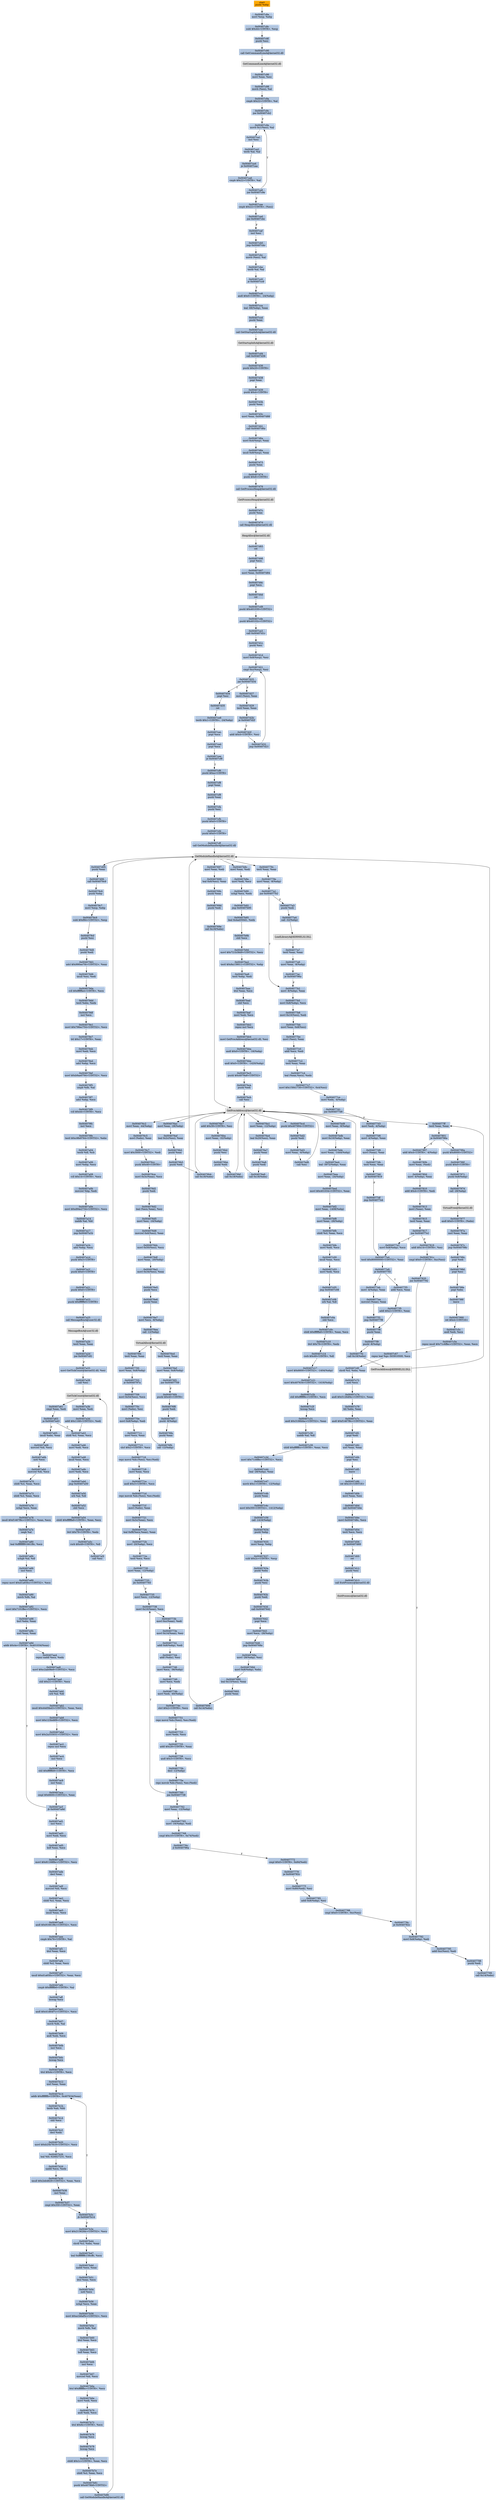 digraph G {
node[shape=rectangle,style=filled,fillcolor=lightsteelblue,color=lightsteelblue]
bgcolor="transparent"
a0x00407c89pushl_ebp[label="start\npushl %ebp",fillcolor="orange",color="lightgrey"];
a0x00407c8amovl_esp_ebp[label="0x00407c8a\nmovl %esp, %ebp"];
a0x00407c8csubl_0x44UINT8_esp[label="0x00407c8c\nsubl $0x44<UINT8>, %esp"];
a0x00407c8fpushl_esi[label="0x00407c8f\npushl %esi"];
a0x00407c90call_GetCommandLineA_kernel32_dll[label="0x00407c90\ncall GetCommandLineA@kernel32.dll"];
GetCommandLineA_kernel32_dll[label="GetCommandLineA@kernel32.dll",fillcolor="lightgrey",color="lightgrey"];
a0x00407c96movl_eax_esi[label="0x00407c96\nmovl %eax, %esi"];
a0x00407c98movb_esi__al[label="0x00407c98\nmovb (%esi), %al"];
a0x00407c9acmpb_0x22UINT8_al[label="0x00407c9a\ncmpb $0x22<UINT8>, %al"];
a0x00407c9cjne_0x00407cb2[label="0x00407c9c\njne 0x00407cb2"];
a0x00407c9emovb_0x1esi__al[label="0x00407c9e\nmovb 0x1(%esi), %al"];
a0x00407ca1incl_esi[label="0x00407ca1\nincl %esi"];
a0x00407ca2testb_al_al[label="0x00407ca2\ntestb %al, %al"];
a0x00407ca4je_0x00407caa[label="0x00407ca4\nje 0x00407caa"];
a0x00407ca6cmpb_0x22UINT8_al[label="0x00407ca6\ncmpb $0x22<UINT8>, %al"];
a0x00407ca8jne_0x00407c9e[label="0x00407ca8\njne 0x00407c9e"];
a0x00407caacmpb_0x22UINT8_esi_[label="0x00407caa\ncmpb $0x22<UINT8>, (%esi)"];
a0x00407cadjne_0x00407cbc[label="0x00407cad\njne 0x00407cbc"];
a0x00407cafincl_esi[label="0x00407caf\nincl %esi"];
a0x00407cb0jmp_0x00407cbc[label="0x00407cb0\njmp 0x00407cbc"];
a0x00407cbcmovb_esi__al[label="0x00407cbc\nmovb (%esi), %al"];
a0x00407cbetestb_al_al[label="0x00407cbe\ntestb %al, %al"];
a0x00407cc0je_0x00407cc6[label="0x00407cc0\nje 0x00407cc6"];
a0x00407cc6andl_0x0UINT8__24ebp_[label="0x00407cc6\nandl $0x0<UINT8>, -24(%ebp)"];
a0x00407ccaleal__68ebp__eax[label="0x00407cca\nleal -68(%ebp), %eax"];
a0x00407ccdpushl_eax[label="0x00407ccd\npushl %eax"];
a0x00407ccecall_GetStartupInfoA_kernel32_dll[label="0x00407cce\ncall GetStartupInfoA@kernel32.dll"];
GetStartupInfoA_kernel32_dll[label="GetStartupInfoA@kernel32.dll",fillcolor="lightgrey",color="lightgrey"];
a0x00407cd4call_0x00407d36[label="0x00407cd4\ncall 0x00407d36"];
a0x00407d36pushl_0x20UINT8[label="0x00407d36\npushl $0x20<UINT8>"];
a0x00407d38popl_eax[label="0x00407d38\npopl %eax"];
a0x00407d39pushl_0x4UINT8[label="0x00407d39\npushl $0x4<UINT8>"];
a0x00407d3bpushl_eax[label="0x00407d3b\npushl %eax"];
a0x00407d3cmovl_eax_0x00407d88[label="0x00407d3c\nmovl %eax, 0x00407d88"];
a0x00407d41call_0x00407d6a[label="0x00407d41\ncall 0x00407d6a"];
a0x00407d6amovl_0x4esp__eax[label="0x00407d6a\nmovl 0x4(%esp), %eax"];
a0x00407d6eimull_0x8esp__eax[label="0x00407d6e\nimull 0x8(%esp), %eax"];
a0x00407d73pushl_eax[label="0x00407d73\npushl %eax"];
a0x00407d74pushl_0x8UINT8[label="0x00407d74\npushl $0x8<UINT8>"];
a0x00407d76call_GetProcessHeap_kernel32_dll[label="0x00407d76\ncall GetProcessHeap@kernel32.dll"];
GetProcessHeap_kernel32_dll[label="GetProcessHeap@kernel32.dll",fillcolor="lightgrey",color="lightgrey"];
a0x00407d7cpushl_eax[label="0x00407d7c\npushl %eax"];
a0x00407d7dcall_HeapAlloc_kernel32_dll[label="0x00407d7d\ncall HeapAlloc@kernel32.dll"];
HeapAlloc_kernel32_dll[label="HeapAlloc@kernel32.dll",fillcolor="lightgrey",color="lightgrey"];
a0x00407d83ret[label="0x00407d83\nret"];
a0x00407d46popl_ecx[label="0x00407d46\npopl %ecx"];
a0x00407d47movl_eax_0x00407d84[label="0x00407d47\nmovl %eax, 0x00407d84"];
a0x00407d4cpopl_ecx[label="0x00407d4c\npopl %ecx"];
a0x00407d4dret[label="0x00407d4d\nret"];
a0x00407cd9pushl_0x401030UINT32[label="0x00407cd9\npushl $0x401030<UINT32>"];
a0x00407cdepushl_0x40102cUINT32[label="0x00407cde\npushl $0x40102c<UINT32>"];
a0x00407ce3call_0x00407d1c[label="0x00407ce3\ncall 0x00407d1c"];
a0x00407d1cpushl_esi[label="0x00407d1c\npushl %esi"];
a0x00407d1dmovl_0x8esp__esi[label="0x00407d1d\nmovl 0x8(%esp), %esi"];
a0x00407d21cmpl_0xcesp__esi[label="0x00407d21\ncmpl 0xc(%esp), %esi"];
a0x00407d25jae_0x00407d34[label="0x00407d25\njae 0x00407d34"];
a0x00407d27movl_esi__eax[label="0x00407d27\nmovl (%esi), %eax"];
a0x00407d29testl_eax_eax[label="0x00407d29\ntestl %eax, %eax"];
a0x00407d2bje_0x00407d2f[label="0x00407d2b\nje 0x00407d2f"];
a0x00407d2faddl_0x4UINT8_esi[label="0x00407d2f\naddl $0x4<UINT8>, %esi"];
a0x00407d32jmp_0x00407d21[label="0x00407d32\njmp 0x00407d21"];
a0x00407d34popl_esi[label="0x00407d34\npopl %esi"];
a0x00407d35ret[label="0x00407d35\nret"];
a0x00407ce8testb_0x1UINT8__24ebp_[label="0x00407ce8\ntestb $0x1<UINT8>, -24(%ebp)"];
a0x00407cecpopl_ecx[label="0x00407cec\npopl %ecx"];
a0x00407cedpopl_ecx[label="0x00407ced\npopl %ecx"];
a0x00407ceeje_0x00407cf6[label="0x00407cee\nje 0x00407cf6"];
a0x00407cf6pushl_0xaUINT8[label="0x00407cf6\npushl $0xa<UINT8>"];
a0x00407cf8popl_eax[label="0x00407cf8\npopl %eax"];
a0x00407cf9pushl_eax[label="0x00407cf9\npushl %eax"];
a0x00407cfapushl_esi[label="0x00407cfa\npushl %esi"];
a0x00407cfbpushl_0x0UINT8[label="0x00407cfb\npushl $0x0<UINT8>"];
a0x00407cfdpushl_0x0UINT8[label="0x00407cfd\npushl $0x0<UINT8>"];
a0x00407cffcall_GetModuleHandleA_kernel32_dll[label="0x00407cff\ncall GetModuleHandleA@kernel32.dll"];
GetModuleHandleA_kernel32_dll[label="GetModuleHandleA@kernel32.dll",fillcolor="lightgrey",color="lightgrey"];
a0x00407d05pushl_eax[label="0x00407d05\npushl %eax"];
a0x00407d06call_0x004079c6[label="0x00407d06\ncall 0x004079c6"];
a0x004079c6pushl_ebp[label="0x004079c6\npushl %ebp"];
a0x004079c7movl_esp_ebp[label="0x004079c7\nmovl %esp, %ebp"];
a0x004079c9subl_0xf84UINT32_esp[label="0x004079c9\nsubl $0xf84<UINT32>, %esp"];
a0x004079cfpushl_esi[label="0x004079cf\npushl %esi"];
a0x004079d0pushl_edi[label="0x004079d0\npushl %edi"];
a0x004079d1adcl_0x990ee7f4UINT32_eax[label="0x004079d1\nadcl $0x990ee7f4<UINT32>, %eax"];
a0x004079d6imull_esi_edi[label="0x004079d6\nimull %esi, %edi"];
a0x004079darcll_0xffffffa4UINT8_ecx[label="0x004079da\nrcll $0xffffffa4<UINT8>, %ecx"];
a0x004079ddtestl_ebx_edx[label="0x004079dd\ntestl %ebx, %edx"];
a0x004079dfincl_ecx[label="0x004079df\nincl %ecx"];
a0x004079e1movl_0x796ec754UINT32_ecx[label="0x004079e1\nmovl $0x796ec754<UINT32>, %ecx"];
a0x004079e7btl_0x17UINT8_eax[label="0x004079e7\nbtl $0x17<UINT8>, %eax"];
a0x004079ebmovl_edi_ecx[label="0x004079eb\nmovl %edi, %ecx"];
a0x004079edadcl_ebp_ecx[label="0x004079ed\nadcl %ebp, %ecx"];
a0x004079efmovl_0xb9ae0794UINT32_ecx[label="0x004079ef\nmovl $0xb9ae0794<UINT32>, %ecx"];
a0x004079f5cmpb_dh_al[label="0x004079f5\ncmpb %dh, %al"];
a0x004079f7adcl_ebp_ecx[label="0x004079f7\nadcl %ebp, %ecx"];
a0x004079f9rcll_0x44UINT8_ecx[label="0x004079f9\nrcll $0x44<UINT8>, %ecx"];
a0x004079fcincl_ecx[label="0x004079fc\nincl %ecx"];
a0x004079fetestl_0xc9fe9764UINT32_ebx[label="0x004079fe\ntestl $0xc9fe9764<UINT32>, %ebx"];
a0x00407a04testb_dl_ch[label="0x00407a04\ntestb %dl, %ch"];
a0x00407a06movl_ebp_ecx[label="0x00407a06\nmovl %ebp, %ecx"];
a0x00407a08rcll_0x14UINT8_ecx[label="0x00407a08\nrcll $0x14<UINT8>, %ecx"];
a0x00407a0bmovzwl_bp_edi[label="0x00407a0b\nmovzwl %bp, %edi"];
a0x00407a0emovl_0xd94e2734UINT32_ecx[label="0x00407a0e\nmovl $0xd94e2734<UINT32>, %ecx"];
a0x00407a14xaddb_al_bl[label="0x00407a14\nxaddb %al, %bl"];
a0x00407a17jmp_0x00407a1b[label="0x00407a17\njmp 0x00407a1b"];
a0x00407a1badcl_ebp_ecx[label="0x00407a1b\nadcl %ebp, %ecx"];
a0x00407a1dpushl_0x3UINT8[label="0x00407a1d\npushl $0x3<UINT8>"];
a0x00407a1fpushl_0x0UINT8[label="0x00407a1f\npushl $0x0<UINT8>"];
a0x00407a21pushl_0x0UINT8[label="0x00407a21\npushl $0x0<UINT8>"];
a0x00407a23pushl_0xffffffe5UINT8[label="0x00407a23\npushl $0xffffffe5<UINT8>"];
a0x00407a25call_MessageBoxA_user32_dll[label="0x00407a25\ncall MessageBoxA@user32.dll"];
MessageBoxA_user32_dll[label="MessageBoxA@user32.dll",fillcolor="lightgrey",color="lightgrey"];
a0x00407a2btestl_eax_eax[label="0x00407a2b\ntestl %eax, %eax"];
a0x00407a2djne_0x00407c81[label="0x00407a2d\njne 0x00407c81"];
a0x00407a33movl_GetTickCount_kernel32_dll_esi[label="0x00407a33\nmovl GetTickCount@kernel32.dll, %esi"];
a0x00407a39call_esi[label="0x00407a39\ncall %esi"];
GetTickCount_kernel32_dll[label="GetTickCount@kernel32.dll",fillcolor="lightgrey",color="lightgrey"];
a0x00407a3bmovl_eax_edi[label="0x00407a3b\nmovl %eax, %edi"];
a0x00407a3daddl_0x1168UINT32_edi[label="0x00407a3d\naddl $0x1168<UINT32>, %edi"];
a0x00407a43shldl_cl_eax_ecx[label="0x00407a43\nshldl %cl, %eax, %ecx"];
a0x00407a46movl_edi_ecx[label="0x00407a46\nmovl %edi, %ecx"];
a0x00407a48imull_eax_ecx[label="0x00407a48\nimull %eax, %ecx"];
a0x00407a4bmovl_edi_ecx[label="0x00407a4b\nmovl %edi, %ecx"];
a0x00407a4djmp_0x00407a50[label="0x00407a4d\njmp 0x00407a50"];
a0x00407a50orb_al_dl[label="0x00407a50\norb %al, %dl"];
a0x00407a52shll_ecx[label="0x00407a52\nshll %ecx"];
a0x00407a54shldl_0xffffffa9UINT8_eax_ecx[label="0x00407a54\nshldl $0xffffffa9<UINT8>, %eax, %ecx"];
a0x00407a58btrl_0x79UINT8_edx[label="0x00407a58\nbtrl $0x79<UINT8>, %edx"];
a0x00407a5crorb_0x49UINT8_dl[label="0x00407a5c\nrorb $0x49<UINT8>, %dl"];
a0x00407a5fcall_esi[label="0x00407a5f\ncall %esi"];
a0x00407a61cmpl_eax_edi[label="0x00407a61\ncmpl %eax, %edi"];
a0x00407a63ja_0x00407a43[label="0x00407a63\nja 0x00407a43"];
a0x00407a65imull_ebx_eax[label="0x00407a65\nimull %ebx, %eax"];
a0x00407a68movzwl_di_ecx[label="0x00407a68\nmovzwl %di, %ecx"];
a0x00407a6bnotl_ecx[label="0x00407a6b\nnotl %ecx"];
a0x00407a6dmovzwl_di_ecx[label="0x00407a6d\nmovzwl %di, %ecx"];
a0x00407a70shldl_cl_eax_ecx[label="0x00407a70\nshldl %cl, %eax, %ecx"];
a0x00407a73shldl_cl_eax_ecx[label="0x00407a73\nshldl %cl, %eax, %ecx"];
a0x00407a76xchgl_ecx_eax[label="0x00407a76\nxchgl %ecx, %eax"];
a0x00407a78imull_0xf1467f6cUINT32_eax_ecx[label="0x00407a78\nimull $0xf1467f6c<UINT32>, %eax, %ecx"];
a0x00407a7enegb_al[label="0x00407a7e\nnegb %al"];
a0x00407a80leal_0xffffffff91661f8c_ecx[label="0x00407a80\nleal 0xffffffff91661f8c, %ecx"];
a0x00407a86xchgb_al_dl[label="0x00407a86\nxchgb %al, %dl"];
a0x00407a88incl_ecx[label="0x00407a88\nincl %ecx"];
a0x00407a89repnz_movl_0xd1a65fccUINT32_ecx[label="0x00407a89\nrepnz movl $0xd1a65fcc<UINT32>, %ecx"];
a0x00407a90movb_dh_al[label="0x00407a90\nmovb %dh, %al"];
a0x00407a92movl_0x7101ffecUINT32_ecx[label="0x00407a92\nmovl $0x7101ffec<UINT32>, %ecx"];
a0x00407a98bsrl_ebx_eax[label="0x00407a98\nbsrl %ebx, %eax"];
a0x00407a9bxorl_eax_eax[label="0x00407a9b\nxorl %eax, %eax"];
a0x00407a9daddb_0x4eUINT8_0x401034eax_[label="0x00407a9d\naddb $0x4e<UINT8>, 0x401034(%eax)"];
a0x00407aa4repnz_xaddl_ecx_edx[label="0x00407aa4\nrepnz xaddl %ecx, %edx"];
a0x00407aa8movl_0xc2ab08e9UINT32_ecx[label="0x00407aa8\nmovl $0xc2ab08e9<UINT32>, %ecx"];
a0x00407aadshll_0x21UINT8_ecx[label="0x00407aad\nshll $0x21<UINT8>, %ecx"];
a0x00407ab0orb_al_dl[label="0x00407ab0\norb %al, %dl"];
a0x00407ab2imull_0x44d5fa43UINT32_eax_ecx[label="0x00407ab2\nimull $0x44d5fa43<UINT32>, %eax, %ecx"];
a0x00407ab8movl_0x123bd8f9UINT32_ecx[label="0x00407ab8\nmovl $0x123bd8f9<UINT32>, %ecx"];
a0x00407abdmovl_0x2a333031UINT32_ecx[label="0x00407abd\nmovl $0x2a333031<UINT32>, %ecx"];
a0x00407ac2repnz_incl_ecx[label="0x00407ac2\nrepnz incl %ecx"];
a0x00407ac4incl_ecx[label="0x00407ac4\nincl %ecx"];
a0x00407ac6shll_0xffffffd9UINT8_ecx[label="0x00407ac6\nshll $0xffffffd9<UINT8>, %ecx"];
a0x00407ac9incl_eax[label="0x00407ac9\nincl %eax"];
a0x00407acacmpl_0x6600UINT32_eax[label="0x00407aca\ncmpl $0x6600<UINT32>, %eax"];
a0x00407acfjb_0x00407a9d[label="0x00407acf\njb 0x00407a9d"];
a0x00407ad1incl_ecx[label="0x00407ad1\nincl %ecx"];
a0x00407ad3movl_edi_ecx[label="0x00407ad3\nmovl %edi, %ecx"];
a0x00407ad5bsfl_eax_ecx[label="0x00407ad5\nbsfl %eax, %ecx"];
a0x00407ad8movl_0x81168fbcUINT32_ecx[label="0x00407ad8\nmovl $0x81168fbc<UINT32>, %ecx"];
a0x00407adedecl_eax[label="0x00407ade\ndecl %eax"];
a0x00407adfmovzwl_di_ecx[label="0x00407adf\nmovzwl %di, %ecx"];
a0x00407ae2shldl_cl_eax_ecx[label="0x00407ae2\nshldl %cl, %eax, %ecx"];
a0x00407ae5imull_eax_ecx[label="0x00407ae5\nimull %eax, %ecx"];
a0x00407ae8andl_0x91661f8cUINT32_ecx[label="0x00407ae8\nandl $0x91661f8c<UINT32>, %ecx"];
a0x00407aeecmpb_0x76UINT8_al[label="0x00407aee\ncmpb $0x76<UINT8>, %al"];
a0x00407af1btsl_eax_ecx[label="0x00407af1\nbtsl %eax, %ecx"];
a0x00407af4shldl_cl_eax_ecx[label="0x00407af4\nshldl %cl, %eax, %ecx"];
a0x00407af7imull_0xd1a65fccUINT32_eax_ecx[label="0x00407af7\nimull $0xd1a65fcc<UINT32>, %eax, %ecx"];
a0x00407afdcmpb_0xffffffb6UINT8_al[label="0x00407afd\ncmpb $0xffffffb6<UINT8>, %al"];
a0x00407affbswap_ecx[label="0x00407aff\nbswap %ecx"];
a0x00407b01andl_0x41d64f7cUINT32_ecx[label="0x00407b01\nandl $0x41d64f7c<UINT32>, %ecx"];
a0x00407b07movb_dh_al[label="0x00407b07\nmovb %dh, %al"];
a0x00407b09andl_edi_ecx[label="0x00407b09\nandl %edi, %ecx"];
a0x00407b0bincl_ecx[label="0x00407b0b\nincl %ecx"];
a0x00407b0cbswap_ecx[label="0x00407b0c\nbswap %ecx"];
a0x00407b0ebtsl_0x4cUINT8_ecx[label="0x00407b0e\nbtsl $0x4c<UINT8>, %ecx"];
a0x00407b12xorl_eax_eax[label="0x00407b12\nxorl %eax, %eax"];
a0x00407b14addb_0xfffffffbUINT8_0x407634eax_[label="0x00407b14\naddb $0xfffffffb<UINT8>, 0x407634(%eax)"];
a0x00407b1btestb_ah_bh[label="0x00407b1b\ntestb %ah, %bh"];
a0x00407b1dshll_ecx[label="0x00407b1d\nshll %ecx"];
a0x00407b1fdecl_edx[label="0x00407b1f\ndecl %edx"];
a0x00407b20movl_0xb25b7819UINT32_ecx[label="0x00407b20\nmovl $0xb25b7819<UINT32>, %ecx"];
a0x00407b26leal_fs__626827231_ecx[label="0x00407b26\nleal %fs:-626827231, %ecx"];
a0x00407b2dxaddl_ecx_edx[label="0x00407b2d\nxaddl %ecx, %edx"];
a0x00407b30imull_0x2eb4829UINT32_eax_ecx[label="0x00407b30\nimull $0x2eb4829<UINT32>, %eax, %ecx"];
a0x00407b36incl_eax[label="0x00407b36\nincl %eax"];
a0x00407b37cmpl_0x35fUINT32_eax[label="0x00407b37\ncmpl $0x35f<UINT32>, %eax"];
a0x00407b3cjb_0x00407b14[label="0x00407b3c\njb 0x00407b14"];
a0x00407b3emovl_0x21362fdcUINT32_ecx[label="0x00407b3e\nmovl $0x21362fdc<UINT32>, %ecx"];
a0x00407b44shrdl_cl_ebx_eax[label="0x00407b44\nshrdl %cl, %ebx, %eax"];
a0x00407b47leal_0xffffffffc156cffc_ecx[label="0x00407b47\nleal 0xffffffffc156cffc, %ecx"];
a0x00407b4dxaddl_ecx_eax[label="0x00407b4d\nxaddl %ecx, %eax"];
a0x00407b51btsl_eax_ecx[label="0x00407b51\nbtsl %eax, %ecx"];
a0x00407b54notl_ecx[label="0x00407b54\nnotl %ecx"];
a0x00407b56xchgl_ecx_eax[label="0x00407b56\nxchgl %ecx, %eax"];
a0x00407b58movl_0xa1b6af5cUINT32_ecx[label="0x00407b58\nmovl $0xa1b6af5c<UINT32>, %ecx"];
a0x00407b5emovb_dh_al[label="0x00407b5e\nmovb %dh, %al"];
a0x00407b60btsl_eax_ecx[label="0x00407b60\nbtsl %eax, %ecx"];
a0x00407b63bsfl_eax_ecx[label="0x00407b63\nbsfl %eax, %ecx"];
a0x00407b66incl_ecx[label="0x00407b66\nincl %ecx"];
a0x00407b67movzwl_di_ecx[label="0x00407b67\nmovzwl %di, %ecx"];
a0x00407b6abtsl_0xffffffbcUINT8_ecx[label="0x00407b6a\nbtsl $0xffffffbc<UINT8>, %ecx"];
a0x00407b6emovl_edi_ecx[label="0x00407b6e\nmovl %edi, %ecx"];
a0x00407b70andl_edi_ecx[label="0x00407b70\nandl %edi, %ecx"];
a0x00407b72btsl_0x6cUINT8_ecx[label="0x00407b72\nbtsl $0x6c<UINT8>, %ecx"];
a0x00407b76bswap_ecx[label="0x00407b76\nbswap %ecx"];
a0x00407b78bswap_ecx[label="0x00407b78\nbswap %ecx"];
a0x00407b7ashldl_0x1cUINT8_eax_ecx[label="0x00407b7a\nshldl $0x1c<UINT8>, %eax, %ecx"];
a0x00407b7eshldl_cl_eax_ecx[label="0x00407b7e\nshldl %cl, %eax, %ecx"];
a0x00407b81pushl_0x4079b8UINT32[label="0x00407b81\npushl $0x4079b8<UINT32>"];
a0x00407b86call_GetModuleHandleA_kernel32_dll[label="0x00407b86\ncall GetModuleHandleA@kernel32.dll"];
a0x00407b8cmovl_eax_edi[label="0x00407b8c\nmovl %eax, %edi"];
a0x00407b8emovl_edi_ecx[label="0x00407b8e\nmovl %edi, %ecx"];
a0x00407b90xchgl_ecx_edx[label="0x00407b90\nxchgl %ecx, %edx"];
a0x00407b92jmp_0x00407b95[label="0x00407b92\njmp 0x00407b95"];
a0x00407b95leal_0x4ad350d1_edx[label="0x00407b95\nleal 0x4ad350d1, %edx"];
a0x00407b9bshll_ecx[label="0x00407b9b\nshll %ecx"];
a0x00407b9dmovl_0x721b38d9UINT32_ecx[label="0x00407b9d\nmovl $0x721b38d9<UINT32>, %ecx"];
a0x00407ba2testl_0x8a139011UINT32_ebp[label="0x00407ba2\ntestl $0x8a139011<UINT32>, %ebp"];
a0x00407ba8testl_ebp_edi[label="0x00407ba8\ntestl %ebp, %edi"];
a0x00407baabtsl_eax_ecx[label="0x00407baa\nbtsl %eax, %ecx"];
a0x00407badshll_ecx[label="0x00407bad\nshll %ecx"];
a0x00407bafmovl_edi_ecx[label="0x00407baf\nmovl %edi, %ecx"];
a0x00407bb2repnz_incl_ecx[label="0x00407bb2\nrepnz incl %ecx"];
a0x00407bb4movl_GetProcAddress_kernel32_dll_esi[label="0x00407bb4\nmovl GetProcAddress@kernel32.dll, %esi"];
a0x00407bbaandl_0x0UINT8__16ebp_[label="0x00407bba\nandl $0x0<UINT8>, -16(%ebp)"];
a0x00407bbeandl_0x0UINT8__1420ebp_[label="0x00407bbe\nandl $0x0<UINT8>, -1420(%ebp)"];
a0x00407bc5pushl_0x4079a8UINT32[label="0x00407bc5\npushl $0x4079a8<UINT32>"];
a0x00407bcapushl_edi[label="0x00407bca\npushl %edi"];
a0x00407bcbcall_esi[label="0x00407bcb\ncall %esi"];
GetProcAddress_kernel32_dll[label="GetProcAddress@kernel32.dll",fillcolor="lightgrey",color="lightgrey"];
a0x00407bcdpushl_0x407994UINT32[label="0x00407bcd\npushl $0x407994<UINT32>"];
a0x00407bd2pushl_edi[label="0x00407bd2\npushl %edi"];
a0x00407bd3movl_eax__4ebp_[label="0x00407bd3\nmovl %eax, -4(%ebp)"];
a0x00407bd6call_esi[label="0x00407bd6\ncall %esi"];
a0x00407bd8movl_eax__8ebp_[label="0x00407bd8\nmovl %eax, -8(%ebp)"];
a0x00407bdbmovl_0x10ebp__eax[label="0x00407bdb\nmovl 0x10(%ebp), %eax"];
a0x00407bdemovl_eax__1444ebp_[label="0x00407bde\nmovl %eax, -1444(%ebp)"];
a0x00407be4leal__3972ebp__eax[label="0x00407be4\nleal -3972(%ebp), %eax"];
a0x00407beamovl_eax__24ebp_[label="0x00407bea\nmovl %eax, -24(%ebp)"];
a0x00407bedmovl_0x401034UINT32_eax[label="0x00407bed\nmovl $0x401034<UINT32>, %eax"];
a0x00407bf2movl_eax__1408ebp_[label="0x00407bf2\nmovl %eax, -1408(%ebp)"];
a0x00407bf8movl_eax__28ebp_[label="0x00407bf8\nmovl %eax, -28(%ebp)"];
a0x00407bfbshldl_cl_eax_ecx[label="0x00407bfb\nshldl %cl, %eax, %ecx"];
a0x00407bfemovl_edi_ecx[label="0x00407bfe\nmovl %edi, %ecx"];
a0x00407c00imull_eax_ecx[label="0x00407c00\nimull %eax, %ecx"];
a0x00407c03movl_edi_ecx[label="0x00407c03\nmovl %edi, %ecx"];
a0x00407c05jmp_0x00407c08[label="0x00407c05\njmp 0x00407c08"];
a0x00407c08orb_al_dl[label="0x00407c08\norb %al, %dl"];
a0x00407c0ashll_ecx[label="0x00407c0a\nshll %ecx"];
a0x00407c0cshldl_0xffffffa9UINT8_eax_ecx[label="0x00407c0c\nshldl $0xffffffa9<UINT8>, %eax, %ecx"];
a0x00407c10btrl_0x79UINT8_edx[label="0x00407c10\nbtrl $0x79<UINT8>, %edx"];
a0x00407c14rorb_0x49UINT8_dl[label="0x00407c14\nrorb $0x49<UINT8>, %dl"];
a0x00407c17movl_0x6600UINT32__1404ebp_[label="0x00407c17\nmovl $0x6600<UINT32>, -1404(%ebp)"];
a0x00407c21movl_0x407634UINT32__1416ebp_[label="0x00407c21\nmovl $0x407634<UINT32>, -1416(%ebp)"];
a0x00407c2bshll_0xffffff8cUINT8_ecx[label="0x00407c2b\nshll $0xffffff8c<UINT8>, %ecx"];
a0x00407c2fbswap_ecx[label="0x00407c2f\nbswap %ecx"];
a0x00407c31andl_0x3186bfacUINT32_eax[label="0x00407c31\nandl $0x3186bfac<UINT32>, %eax"];
a0x00407c36xaddb_al_dl[label="0x00407c36\nxaddb %al, %dl"];
a0x00407c39shldl_0xffffffccUINT8_eax_ecx[label="0x00407c39\nshldl $0xffffffcc<UINT8>, %eax, %ecx"];
a0x00407c3dmovl_0x71c6ffecUINT32_ecx[label="0x00407c3d\nmovl $0x71c6ffec<UINT32>, %ecx"];
a0x00407c44leal__28ebp__eax[label="0x00407c44\nleal -28(%ebp), %eax"];
a0x00407c47movb_0x1UINT8__12ebp_[label="0x00407c47\nmovb $0x1<UINT8>, -12(%ebp)"];
a0x00407c4bpushl_eax[label="0x00407c4b\npushl %eax"];
a0x00407c4cmovl_0x35fUINT32__1412ebp_[label="0x00407c4c\nmovl $0x35f<UINT32>, -1412(%ebp)"];
a0x00407c56call__1416ebp_[label="0x00407c56\ncall -1416(%ebp)"];
a0x00407634pushl_ebp[label="0x00407634\npushl %ebp"];
a0x00407635movl_esp_ebp[label="0x00407635\nmovl %esp, %ebp"];
a0x00407637subl_0x2cUINT8_esp[label="0x00407637\nsubl $0x2c<UINT8>, %esp"];
a0x0040763apushl_ebx[label="0x0040763a\npushl %ebx"];
a0x0040763bpushl_esi[label="0x0040763b\npushl %esi"];
a0x0040763cpushl_edi[label="0x0040763c\npushl %edi"];
a0x0040763dcall_0x00407642[label="0x0040763d\ncall 0x00407642"];
a0x00407642popl_ecx[label="0x00407642\npopl %ecx"];
a0x00407643movl_ecx__28ebp_[label="0x00407643\nmovl %ecx, -28(%ebp)"];
a0x00407646jmp_0x0040768a[label="0x00407646\njmp 0x0040768a"];
a0x0040768amovl__28ebp__esi[label="0x0040768a\nmovl -28(%ebp), %esi"];
a0x0040768dmovl_0x8ebp__ebx[label="0x0040768d\nmovl 0x8(%ebp), %ebx"];
a0x00407690leal_0x13esi__eax[label="0x00407690\nleal 0x13(%esi), %eax"];
a0x00407693pushl_eax[label="0x00407693\npushl %eax"];
a0x00407694call_0x14ebx_[label="0x00407694\ncall 0x14(%ebx)"];
a0x00407697movl_eax_edi[label="0x00407697\nmovl %eax, %edi"];
a0x00407699leal_0x6esi__eax[label="0x00407699\nleal 0x6(%esi), %eax"];
a0x0040769cpushl_eax[label="0x0040769c\npushl %eax"];
a0x0040769dpushl_edi[label="0x0040769d\npushl %edi"];
a0x0040769ecall_0x18ebx_[label="0x0040769e\ncall 0x18(%ebx)"];
a0x004076a1movl_eax__12ebp_[label="0x004076a1\nmovl %eax, -12(%ebp)"];
a0x004076a4leal_0x20esi__eax[label="0x004076a4\nleal 0x20(%esi), %eax"];
a0x004076a7pushl_eax[label="0x004076a7\npushl %eax"];
a0x004076a8pushl_edi[label="0x004076a8\npushl %edi"];
a0x004076a9call_0x18ebx_[label="0x004076a9\ncall 0x18(%ebx)"];
a0x004076acmovl_eax__28ebp_[label="0x004076ac\nmovl %eax, -28(%ebp)"];
a0x004076afleal_0x2cesi__eax[label="0x004076af\nleal 0x2c(%esi), %eax"];
a0x004076b2pushl_eax[label="0x004076b2\npushl %eax"];
a0x004076b3pushl_edi[label="0x004076b3\npushl %edi"];
a0x004076b4call_0x18ebx_[label="0x004076b4\ncall 0x18(%ebx)"];
a0x004076b7addl_0x39UINT8_esi[label="0x004076b7\naddl $0x39<UINT8>, %esi"];
a0x004076bamovl_eax__32ebp_[label="0x004076ba\nmovl %eax, -32(%ebp)"];
a0x004076bdpushl_esi[label="0x004076bd\npushl %esi"];
a0x004076bepushl_edi[label="0x004076be\npushl %edi"];
a0x004076bfcall_0x18ebx_[label="0x004076bf\ncall 0x18(%ebx)"];
a0x004076c2movl_eax__44ebp_[label="0x004076c2\nmovl %eax, -44(%ebp)"];
a0x004076c5movl_ebx__eax[label="0x004076c5\nmovl (%ebx), %eax"];
a0x004076c7movl_0x3000UINT32_edi[label="0x004076c7\nmovl $0x3000<UINT32>, %edi"];
a0x004076ccpushl_0x40UINT8[label="0x004076cc\npushl $0x40<UINT8>"];
a0x004076cemovl_0x3ceax__ecx[label="0x004076ce\nmovl 0x3c(%eax), %ecx"];
a0x004076d1pushl_edi[label="0x004076d1\npushl %edi"];
a0x004076d2leal_ecxeax__esi[label="0x004076d2\nleal (%ecx,%eax), %esi"];
a0x004076d5movl_esi__16ebp_[label="0x004076d5\nmovl %esi, -16(%ebp)"];
a0x004076d8movzwl_0x6esi__eax[label="0x004076d8\nmovzwl 0x6(%esi), %eax"];
a0x004076dcmovl_0x50esi__ecx[label="0x004076dc\nmovl 0x50(%esi), %ecx"];
a0x004076dfmovl_eax__20ebp_[label="0x004076df\nmovl %eax, -20(%ebp)"];
a0x004076e2movl_0x34esi__eax[label="0x004076e2\nmovl 0x34(%esi), %eax"];
a0x004076e5pushl_ecx[label="0x004076e5\npushl %ecx"];
a0x004076e6pushl_eax[label="0x004076e6\npushl %eax"];
a0x004076e7movl_ecx__8ebp_[label="0x004076e7\nmovl %ecx, -8(%ebp)"];
a0x004076eacall__12ebp_[label="0x004076ea\ncall -12(%ebp)"];
VirtualAlloc_Kernel32_dll[label="VirtualAlloc@Kernel32.dll",fillcolor="lightgrey",color="lightgrey"];
a0x004076edtestl_eax_eax[label="0x004076ed\ntestl %eax, %eax"];
a0x004076efmovl_eax_0x8ebp_[label="0x004076ef\nmovl %eax, 0x8(%ebp)"];
a0x004076f2jne_0x00407709[label="0x004076f2\njne 0x00407709"];
a0x004076f4pushl_0x40UINT8[label="0x004076f4\npushl $0x40<UINT8>"];
a0x004076f6pushl_edi[label="0x004076f6\npushl %edi"];
a0x004076f7pushl__8ebp_[label="0x004076f7\npushl -8(%ebp)"];
a0x004076fapushl_eax[label="0x004076fa\npushl %eax"];
a0x004076fbcall__12ebp_[label="0x004076fb\ncall -12(%ebp)"];
a0x004076fetestl_eax_eax[label="0x004076fe\ntestl %eax, %eax"];
a0x00407700movl_eax_0x8ebp_[label="0x00407700\nmovl %eax, 0x8(%ebp)"];
a0x00407703je_0x0040797a[label="0x00407703\nje 0x0040797a"];
a0x00407709movl_0x54esi__ecx[label="0x00407709\nmovl 0x54(%esi), %ecx"];
a0x0040770cmovl_ebx__esi[label="0x0040770c\nmovl (%ebx), %esi"];
a0x0040770emovl_0x8ebp__edi[label="0x0040770e\nmovl 0x8(%ebp), %edi"];
a0x00407711movl_ecx_eax[label="0x00407711\nmovl %ecx, %eax"];
a0x00407713shrl_0x2UINT8_ecx[label="0x00407713\nshrl $0x2<UINT8>, %ecx"];
a0x00407716repz_movsl_ds_esi__es_edi_[label="0x00407716\nrepz movsl %ds:(%esi), %es:(%edi)"];
a0x00407718movl_eax_ecx[label="0x00407718\nmovl %eax, %ecx"];
a0x0040771aandl_0x3UINT8_ecx[label="0x0040771a\nandl $0x3<UINT8>, %ecx"];
a0x0040771drepz_movsb_ds_esi__es_edi_[label="0x0040771d\nrepz movsb %ds:(%esi), %es:(%edi)"];
a0x0040771fmovl_ebx__eax[label="0x0040771f\nmovl (%ebx), %eax"];
a0x00407721movl_0x3ceax__ecx[label="0x00407721\nmovl 0x3c(%eax), %ecx"];
a0x00407724leal_0xf8ecxeax__eax[label="0x00407724\nleal 0xf8(%ecx,%eax), %eax"];
a0x0040772bmovl__20ebp__ecx[label="0x0040772b\nmovl -20(%ebp), %ecx"];
a0x0040772etestl_ecx_ecx[label="0x0040772e\ntestl %ecx, %ecx"];
a0x00407730movl_eax__12ebp_[label="0x00407730\nmovl %eax, -12(%ebp)"];
a0x00407733jle_0x00407765[label="0x00407733\njle 0x00407765"];
a0x00407735movl_ecx__12ebp_[label="0x00407735\nmovl %ecx, -12(%ebp)"];
a0x00407738movl_0x10eax__ecx[label="0x00407738\nmovl 0x10(%eax), %ecx"];
a0x0040773bmovl_0xceax__edi[label="0x0040773b\nmovl 0xc(%eax), %edi"];
a0x0040773emovl_0x14eax__esi[label="0x0040773e\nmovl 0x14(%eax), %esi"];
a0x00407741addl_0x8ebp__edi[label="0x00407741\naddl 0x8(%ebp), %edi"];
a0x00407744addl_ebx__esi[label="0x00407744\naddl (%ebx), %esi"];
a0x00407746movl_ecx__36ebp_[label="0x00407746\nmovl %ecx, -36(%ebp)"];
a0x00407749movl_ecx_edx[label="0x00407749\nmovl %ecx, %edx"];
a0x0040774bmovl_edi__40ebp_[label="0x0040774b\nmovl %edi, -40(%ebp)"];
a0x0040774eshrl_0x2UINT8_ecx[label="0x0040774e\nshrl $0x2<UINT8>, %ecx"];
a0x00407751repz_movsl_ds_esi__es_edi_[label="0x00407751\nrepz movsl %ds:(%esi), %es:(%edi)"];
a0x00407753movl_edx_ecx[label="0x00407753\nmovl %edx, %ecx"];
a0x00407755addl_0x28UINT8_eax[label="0x00407755\naddl $0x28<UINT8>, %eax"];
a0x00407758andl_0x3UINT8_ecx[label="0x00407758\nandl $0x3<UINT8>, %ecx"];
a0x0040775bdecl__12ebp_[label="0x0040775b\ndecl -12(%ebp)"];
a0x0040775erepz_movsb_ds_esi__es_edi_[label="0x0040775e\nrepz movsb %ds:(%esi), %es:(%edi)"];
a0x00407760jne_0x00407738[label="0x00407760\njne 0x00407738"];
a0x00407762movl_eax__12ebp_[label="0x00407762\nmovl %eax, -12(%ebp)"];
a0x00407765movl__16ebp__edi[label="0x00407765\nmovl -16(%ebp), %edi"];
a0x00407768cmpl_0x10UINT8_0x74edi_[label="0x00407768\ncmpl $0x10<UINT8>, 0x74(%edi)"];
a0x0040776cjl_0x0040796a[label="0x0040776c\njl 0x0040796a"];
a0x00407772cmpl_0x0UINT8_0x84edi_[label="0x00407772\ncmpl $0x0<UINT8>, 0x84(%edi)"];
a0x00407779je_0x0040782c[label="0x00407779\nje 0x0040782c"];
a0x0040777fmovl_0x80edi__esi[label="0x0040777f\nmovl 0x80(%edi), %esi"];
a0x00407785addl_0x8ebp__esi[label="0x00407785\naddl 0x8(%ebp), %esi"];
a0x00407788cmpl_0x0UINT8_0xcesi_[label="0x00407788\ncmpl $0x0<UINT8>, 0xc(%esi)"];
a0x0040778cje_0x0040782c[label="0x0040778c\nje 0x0040782c"];
a0x00407792movl_0x8ebp__edi[label="0x00407792\nmovl 0x8(%ebp), %edi"];
a0x00407795addl_0xcesi__edi[label="0x00407795\naddl 0xc(%esi), %edi"];
a0x00407798pushl_edi[label="0x00407798\npushl %edi"];
a0x00407799call_0x14ebx_[label="0x00407799\ncall 0x14(%ebx)"];
a0x0040779ctestl_eax_eax[label="0x0040779c\ntestl %eax, %eax"];
a0x0040779emovl_eax__8ebp_[label="0x0040779e\nmovl %eax, -8(%ebp)"];
a0x004077a1jne_0x004077b2[label="0x004077a1\njne 0x004077b2"];
a0x004077b2movl__8ebp__eax[label="0x004077b2\nmovl -8(%ebp), %eax"];
a0x004077b5movl_0x8ebp__ecx[label="0x004077b5\nmovl 0x8(%ebp), %ecx"];
a0x004077b8movl_0x10esi__edi[label="0x004077b8\nmovl 0x10(%esi), %edi"];
a0x004077bbmovl_eax_0x8esi_[label="0x004077bb\nmovl %eax, 0x8(%esi)"];
a0x004077bemovl_esi__eax[label="0x004077be\nmovl (%esi), %eax"];
a0x004077c0addl_ecx_edi[label="0x004077c0\naddl %ecx, %edi"];
a0x004077c2testl_eax_eax[label="0x004077c2\ntestl %eax, %eax"];
a0x004077c4leal_eaxecx__edx[label="0x004077c4\nleal (%eax,%ecx), %edx"];
a0x004077c7movl_0x15841730UINT32_0x4esi_[label="0x004077c7\nmovl $0x15841730<UINT32>, 0x4(%esi)"];
a0x004077cemovl_edx__4ebp_[label="0x004077ce\nmovl %edx, -4(%ebp)"];
a0x004077d1jne_0x004077d6[label="0x004077d1\njne 0x004077d6"];
a0x004077d3movl_edi__4ebp_[label="0x004077d3\nmovl %edi, -4(%ebp)"];
a0x004077d6movl__4ebp__eax[label="0x004077d6\nmovl -4(%ebp), %eax"];
a0x004077d9movl_eax__eax[label="0x004077d9\nmovl (%eax), %eax"];
a0x004077dbtestl_eax_eax[label="0x004077db\ntestl %eax, %eax"];
a0x004077ddje_0x00407819[label="0x004077dd\nje 0x00407819"];
a0x004077dfjmp_0x004077e4[label="0x004077df\njmp 0x004077e4"];
a0x004077e4testl_0x80000000UINT32_eax[label="0x004077e4\ntestl $0x80000000<UINT32>, %eax"];
a0x004077e9je_0x004077f3[label="0x004077e9\nje 0x004077f3"];
a0x004077f3addl_ecx_eax[label="0x004077f3\naddl %ecx, %eax"];
a0x004077f5addl_0x2UINT8_eax[label="0x004077f5\naddl $0x2<UINT8>, %eax"];
a0x004077f8pushl_eax[label="0x004077f8\npushl %eax"];
a0x004077f9pushl__8ebp_[label="0x004077f9\npushl -8(%ebp)"];
a0x004077fccall_0x18ebx_[label="0x004077fc\ncall 0x18(%ebx)"];
a0x004077fftestl_eax_eax[label="0x004077ff\ntestl %eax, %eax"];
a0x00407801je_0x0040796a[label="0x00407801\nje 0x0040796a"];
a0x00407807addl_0x4UINT8__4ebp_[label="0x00407807\naddl $0x4<UINT8>, -4(%ebp)"];
a0x0040780bmovl_eax_edi_[label="0x0040780b\nmovl %eax, (%edi)"];
a0x0040780dmovl__4ebp__eax[label="0x0040780d\nmovl -4(%ebp), %eax"];
a0x00407810addl_0x4UINT8_edi[label="0x00407810\naddl $0x4<UINT8>, %edi"];
a0x00407813movl_eax__eax[label="0x00407813\nmovl (%eax), %eax"];
a0x00407815testl_eax_eax[label="0x00407815\ntestl %eax, %eax"];
a0x00407817jne_0x004077e1[label="0x00407817\njne 0x004077e1"];
a0x004077e1movl_0x8ebp__ecx[label="0x004077e1\nmovl 0x8(%ebp), %ecx"];
a0x00407819addl_0x14UINT8_esi[label="0x00407819\naddl $0x14<UINT8>, %esi"];
a0x0040781ccmpl_0x0UINT8_0xcesi_[label="0x0040781c\ncmpl $0x0<UINT8>, 0xc(%esi)"];
a0x00407820jne_0x00407792[label="0x00407820\njne 0x00407792"];
GetProcAddress_KERNEL32_DLL[label="GetProcAddress@KERNEL32.DLL",fillcolor="lightgrey",color="lightgrey"];
a0x004077a3pushl_edi[label="0x004077a3\npushl %edi"];
a0x004077a4call__32ebp_[label="0x004077a4\ncall -32(%ebp)"];
LoadLibraryA_KERNEL32_DLL[label="LoadLibraryA@KERNEL32.DLL",fillcolor="lightgrey",color="lightgrey"];
a0x004077a7testl_eax_eax[label="0x004077a7\ntestl %eax, %eax"];
a0x004077a9movl_eax__8ebp_[label="0x004077a9\nmovl %eax, -8(%ebp)"];
a0x004077acje_0x0040796a[label="0x004077ac\nje 0x0040796a"];
a0x004077ebmovl__4ebp__eax[label="0x004077eb\nmovl -4(%ebp), %eax"];
a0x004077eemovzwl_eax__eax[label="0x004077ee\nmovzwl (%eax), %eax"];
a0x004077f1jmp_0x004077f8[label="0x004077f1\njmp 0x004077f8"];
a0x0040796apushl_0x8000UINT32[label="0x0040796a\npushl $0x8000<UINT32>"];
a0x0040796fpushl_0x0UINT8[label="0x0040796f\npushl $0x0<UINT8>"];
a0x00407971pushl_0x8ebp_[label="0x00407971\npushl 0x8(%ebp)"];
a0x00407974call__28ebp_[label="0x00407974\ncall -28(%ebp)"];
VirtualFree_Kernel32_dll[label="VirtualFree@Kernel32.dll",fillcolor="lightgrey",color="lightgrey"];
a0x00407977andl_0x0UINT8_ebx_[label="0x00407977\nandl $0x0<UINT8>, (%ebx)"];
a0x0040797axorl_eax_eax[label="0x0040797a\nxorl %eax, %eax"];
a0x0040797cjmp_0x0040798c[label="0x0040797c\njmp 0x0040798c"];
a0x0040798cpopl_edi[label="0x0040798c\npopl %edi"];
a0x0040798dpopl_esi[label="0x0040798d\npopl %esi"];
a0x0040798epopl_ebx[label="0x0040798e\npopl %ebx"];
a0x0040798fleave_[label="0x0040798f\nleave "];
a0x00407990ret_0x4UINT16[label="0x00407990\nret $0x4<UINT16>"];
a0x00407c5candl_edi_ecx[label="0x00407c5c\nandl %edi, %ecx"];
a0x00407c5erepnz_imull_0x71c6ffecUINT32_eax_ecx[label="0x00407c5e\nrepnz imull $0x71c6ffec<UINT32>, %eax, %ecx"];
a0x00407c67repnz_leal_gs__503910500_ecx[label="0x00407c67\nrepnz leal %gs:-503910500, %ecx"];
a0x00407c6fshrdl_cl_ebx_eax[label="0x00407c6f\nshrdl %cl, %ebx, %eax"];
a0x00407c72notl_ecx[label="0x00407c72\nnotl %ecx"];
a0x00407c74andl_0x5126df4cUINT32_eax[label="0x00407c74\nandl $0x5126df4c<UINT32>, %eax"];
a0x00407c79btl_ebx_eax[label="0x00407c79\nbtl %ebx, %eax"];
a0x00407c7candl_0xf1467f6cUINT32_eax[label="0x00407c7c\nandl $0xf1467f6c<UINT32>, %eax"];
a0x00407c81popl_edi[label="0x00407c81\npopl %edi"];
a0x00407c82xorl_eax_eax[label="0x00407c82\nxorl %eax, %eax"];
a0x00407c84popl_esi[label="0x00407c84\npopl %esi"];
a0x00407c85leave_[label="0x00407c85\nleave "];
a0x00407c86ret_0x10UINT16[label="0x00407c86\nret $0x10<UINT16>"];
a0x00407d0bmovl_eax_esi[label="0x00407d0b\nmovl %eax, %esi"];
a0x00407d0dcall_0x00407d4e[label="0x00407d0d\ncall 0x00407d4e"];
a0x00407d4emovl_0x00407d8c_ecx[label="0x00407d4e\nmovl 0x00407d8c, %ecx"];
a0x00407d54testl_ecx_ecx[label="0x00407d54\ntestl %ecx, %ecx"];
a0x00407d56je_0x00407d69[label="0x00407d56\nje 0x00407d69"];
a0x00407d69ret[label="0x00407d69\nret"];
a0x00407d12pushl_esi[label="0x00407d12\npushl %esi"];
a0x00407d13call_ExitProcess_kernel32_dll[label="0x00407d13\ncall ExitProcess@kernel32.dll"];
ExitProcess_kernel32_dll[label="ExitProcess@kernel32.dll",fillcolor="lightgrey",color="lightgrey"];
a0x00407c89pushl_ebp -> a0x00407c8amovl_esp_ebp [color="#000000"];
a0x00407c8amovl_esp_ebp -> a0x00407c8csubl_0x44UINT8_esp [color="#000000"];
a0x00407c8csubl_0x44UINT8_esp -> a0x00407c8fpushl_esi [color="#000000"];
a0x00407c8fpushl_esi -> a0x00407c90call_GetCommandLineA_kernel32_dll [color="#000000"];
a0x00407c90call_GetCommandLineA_kernel32_dll -> GetCommandLineA_kernel32_dll [color="#000000"];
GetCommandLineA_kernel32_dll -> a0x00407c96movl_eax_esi [color="#000000"];
a0x00407c96movl_eax_esi -> a0x00407c98movb_esi__al [color="#000000"];
a0x00407c98movb_esi__al -> a0x00407c9acmpb_0x22UINT8_al [color="#000000"];
a0x00407c9acmpb_0x22UINT8_al -> a0x00407c9cjne_0x00407cb2 [color="#000000"];
a0x00407c9cjne_0x00407cb2 -> a0x00407c9emovb_0x1esi__al [color="#000000",label="F"];
a0x00407c9emovb_0x1esi__al -> a0x00407ca1incl_esi [color="#000000"];
a0x00407ca1incl_esi -> a0x00407ca2testb_al_al [color="#000000"];
a0x00407ca2testb_al_al -> a0x00407ca4je_0x00407caa [color="#000000"];
a0x00407ca4je_0x00407caa -> a0x00407ca6cmpb_0x22UINT8_al [color="#000000",label="F"];
a0x00407ca6cmpb_0x22UINT8_al -> a0x00407ca8jne_0x00407c9e [color="#000000"];
a0x00407ca8jne_0x00407c9e -> a0x00407c9emovb_0x1esi__al [color="#000000",label="T"];
a0x00407ca8jne_0x00407c9e -> a0x00407caacmpb_0x22UINT8_esi_ [color="#000000",label="F"];
a0x00407caacmpb_0x22UINT8_esi_ -> a0x00407cadjne_0x00407cbc [color="#000000"];
a0x00407cadjne_0x00407cbc -> a0x00407cafincl_esi [color="#000000",label="F"];
a0x00407cafincl_esi -> a0x00407cb0jmp_0x00407cbc [color="#000000"];
a0x00407cb0jmp_0x00407cbc -> a0x00407cbcmovb_esi__al [color="#000000"];
a0x00407cbcmovb_esi__al -> a0x00407cbetestb_al_al [color="#000000"];
a0x00407cbetestb_al_al -> a0x00407cc0je_0x00407cc6 [color="#000000"];
a0x00407cc0je_0x00407cc6 -> a0x00407cc6andl_0x0UINT8__24ebp_ [color="#000000",label="T"];
a0x00407cc6andl_0x0UINT8__24ebp_ -> a0x00407ccaleal__68ebp__eax [color="#000000"];
a0x00407ccaleal__68ebp__eax -> a0x00407ccdpushl_eax [color="#000000"];
a0x00407ccdpushl_eax -> a0x00407ccecall_GetStartupInfoA_kernel32_dll [color="#000000"];
a0x00407ccecall_GetStartupInfoA_kernel32_dll -> GetStartupInfoA_kernel32_dll [color="#000000"];
GetStartupInfoA_kernel32_dll -> a0x00407cd4call_0x00407d36 [color="#000000"];
a0x00407cd4call_0x00407d36 -> a0x00407d36pushl_0x20UINT8 [color="#000000"];
a0x00407d36pushl_0x20UINT8 -> a0x00407d38popl_eax [color="#000000"];
a0x00407d38popl_eax -> a0x00407d39pushl_0x4UINT8 [color="#000000"];
a0x00407d39pushl_0x4UINT8 -> a0x00407d3bpushl_eax [color="#000000"];
a0x00407d3bpushl_eax -> a0x00407d3cmovl_eax_0x00407d88 [color="#000000"];
a0x00407d3cmovl_eax_0x00407d88 -> a0x00407d41call_0x00407d6a [color="#000000"];
a0x00407d41call_0x00407d6a -> a0x00407d6amovl_0x4esp__eax [color="#000000"];
a0x00407d6amovl_0x4esp__eax -> a0x00407d6eimull_0x8esp__eax [color="#000000"];
a0x00407d6eimull_0x8esp__eax -> a0x00407d73pushl_eax [color="#000000"];
a0x00407d73pushl_eax -> a0x00407d74pushl_0x8UINT8 [color="#000000"];
a0x00407d74pushl_0x8UINT8 -> a0x00407d76call_GetProcessHeap_kernel32_dll [color="#000000"];
a0x00407d76call_GetProcessHeap_kernel32_dll -> GetProcessHeap_kernel32_dll [color="#000000"];
GetProcessHeap_kernel32_dll -> a0x00407d7cpushl_eax [color="#000000"];
a0x00407d7cpushl_eax -> a0x00407d7dcall_HeapAlloc_kernel32_dll [color="#000000"];
a0x00407d7dcall_HeapAlloc_kernel32_dll -> HeapAlloc_kernel32_dll [color="#000000"];
HeapAlloc_kernel32_dll -> a0x00407d83ret [color="#000000"];
a0x00407d83ret -> a0x00407d46popl_ecx [color="#000000"];
a0x00407d46popl_ecx -> a0x00407d47movl_eax_0x00407d84 [color="#000000"];
a0x00407d47movl_eax_0x00407d84 -> a0x00407d4cpopl_ecx [color="#000000"];
a0x00407d4cpopl_ecx -> a0x00407d4dret [color="#000000"];
a0x00407d4dret -> a0x00407cd9pushl_0x401030UINT32 [color="#000000"];
a0x00407cd9pushl_0x401030UINT32 -> a0x00407cdepushl_0x40102cUINT32 [color="#000000"];
a0x00407cdepushl_0x40102cUINT32 -> a0x00407ce3call_0x00407d1c [color="#000000"];
a0x00407ce3call_0x00407d1c -> a0x00407d1cpushl_esi [color="#000000"];
a0x00407d1cpushl_esi -> a0x00407d1dmovl_0x8esp__esi [color="#000000"];
a0x00407d1dmovl_0x8esp__esi -> a0x00407d21cmpl_0xcesp__esi [color="#000000"];
a0x00407d21cmpl_0xcesp__esi -> a0x00407d25jae_0x00407d34 [color="#000000"];
a0x00407d25jae_0x00407d34 -> a0x00407d27movl_esi__eax [color="#000000",label="F"];
a0x00407d27movl_esi__eax -> a0x00407d29testl_eax_eax [color="#000000"];
a0x00407d29testl_eax_eax -> a0x00407d2bje_0x00407d2f [color="#000000"];
a0x00407d2bje_0x00407d2f -> a0x00407d2faddl_0x4UINT8_esi [color="#000000",label="T"];
a0x00407d2faddl_0x4UINT8_esi -> a0x00407d32jmp_0x00407d21 [color="#000000"];
a0x00407d32jmp_0x00407d21 -> a0x00407d21cmpl_0xcesp__esi [color="#000000"];
a0x00407d25jae_0x00407d34 -> a0x00407d34popl_esi [color="#000000",label="T"];
a0x00407d34popl_esi -> a0x00407d35ret [color="#000000"];
a0x00407d35ret -> a0x00407ce8testb_0x1UINT8__24ebp_ [color="#000000"];
a0x00407ce8testb_0x1UINT8__24ebp_ -> a0x00407cecpopl_ecx [color="#000000"];
a0x00407cecpopl_ecx -> a0x00407cedpopl_ecx [color="#000000"];
a0x00407cedpopl_ecx -> a0x00407ceeje_0x00407cf6 [color="#000000"];
a0x00407ceeje_0x00407cf6 -> a0x00407cf6pushl_0xaUINT8 [color="#000000",label="T"];
a0x00407cf6pushl_0xaUINT8 -> a0x00407cf8popl_eax [color="#000000"];
a0x00407cf8popl_eax -> a0x00407cf9pushl_eax [color="#000000"];
a0x00407cf9pushl_eax -> a0x00407cfapushl_esi [color="#000000"];
a0x00407cfapushl_esi -> a0x00407cfbpushl_0x0UINT8 [color="#000000"];
a0x00407cfbpushl_0x0UINT8 -> a0x00407cfdpushl_0x0UINT8 [color="#000000"];
a0x00407cfdpushl_0x0UINT8 -> a0x00407cffcall_GetModuleHandleA_kernel32_dll [color="#000000"];
a0x00407cffcall_GetModuleHandleA_kernel32_dll -> GetModuleHandleA_kernel32_dll [color="#000000"];
GetModuleHandleA_kernel32_dll -> a0x00407d05pushl_eax [color="#000000"];
a0x00407d05pushl_eax -> a0x00407d06call_0x004079c6 [color="#000000"];
a0x00407d06call_0x004079c6 -> a0x004079c6pushl_ebp [color="#000000"];
a0x004079c6pushl_ebp -> a0x004079c7movl_esp_ebp [color="#000000"];
a0x004079c7movl_esp_ebp -> a0x004079c9subl_0xf84UINT32_esp [color="#000000"];
a0x004079c9subl_0xf84UINT32_esp -> a0x004079cfpushl_esi [color="#000000"];
a0x004079cfpushl_esi -> a0x004079d0pushl_edi [color="#000000"];
a0x004079d0pushl_edi -> a0x004079d1adcl_0x990ee7f4UINT32_eax [color="#000000"];
a0x004079d1adcl_0x990ee7f4UINT32_eax -> a0x004079d6imull_esi_edi [color="#000000"];
a0x004079d6imull_esi_edi -> a0x004079darcll_0xffffffa4UINT8_ecx [color="#000000"];
a0x004079darcll_0xffffffa4UINT8_ecx -> a0x004079ddtestl_ebx_edx [color="#000000"];
a0x004079ddtestl_ebx_edx -> a0x004079dfincl_ecx [color="#000000"];
a0x004079dfincl_ecx -> a0x004079e1movl_0x796ec754UINT32_ecx [color="#000000"];
a0x004079e1movl_0x796ec754UINT32_ecx -> a0x004079e7btl_0x17UINT8_eax [color="#000000"];
a0x004079e7btl_0x17UINT8_eax -> a0x004079ebmovl_edi_ecx [color="#000000"];
a0x004079ebmovl_edi_ecx -> a0x004079edadcl_ebp_ecx [color="#000000"];
a0x004079edadcl_ebp_ecx -> a0x004079efmovl_0xb9ae0794UINT32_ecx [color="#000000"];
a0x004079efmovl_0xb9ae0794UINT32_ecx -> a0x004079f5cmpb_dh_al [color="#000000"];
a0x004079f5cmpb_dh_al -> a0x004079f7adcl_ebp_ecx [color="#000000"];
a0x004079f7adcl_ebp_ecx -> a0x004079f9rcll_0x44UINT8_ecx [color="#000000"];
a0x004079f9rcll_0x44UINT8_ecx -> a0x004079fcincl_ecx [color="#000000"];
a0x004079fcincl_ecx -> a0x004079fetestl_0xc9fe9764UINT32_ebx [color="#000000"];
a0x004079fetestl_0xc9fe9764UINT32_ebx -> a0x00407a04testb_dl_ch [color="#000000"];
a0x00407a04testb_dl_ch -> a0x00407a06movl_ebp_ecx [color="#000000"];
a0x00407a06movl_ebp_ecx -> a0x00407a08rcll_0x14UINT8_ecx [color="#000000"];
a0x00407a08rcll_0x14UINT8_ecx -> a0x00407a0bmovzwl_bp_edi [color="#000000"];
a0x00407a0bmovzwl_bp_edi -> a0x00407a0emovl_0xd94e2734UINT32_ecx [color="#000000"];
a0x00407a0emovl_0xd94e2734UINT32_ecx -> a0x00407a14xaddb_al_bl [color="#000000"];
a0x00407a14xaddb_al_bl -> a0x00407a17jmp_0x00407a1b [color="#000000"];
a0x00407a17jmp_0x00407a1b -> a0x00407a1badcl_ebp_ecx [color="#000000"];
a0x00407a1badcl_ebp_ecx -> a0x00407a1dpushl_0x3UINT8 [color="#000000"];
a0x00407a1dpushl_0x3UINT8 -> a0x00407a1fpushl_0x0UINT8 [color="#000000"];
a0x00407a1fpushl_0x0UINT8 -> a0x00407a21pushl_0x0UINT8 [color="#000000"];
a0x00407a21pushl_0x0UINT8 -> a0x00407a23pushl_0xffffffe5UINT8 [color="#000000"];
a0x00407a23pushl_0xffffffe5UINT8 -> a0x00407a25call_MessageBoxA_user32_dll [color="#000000"];
a0x00407a25call_MessageBoxA_user32_dll -> MessageBoxA_user32_dll [color="#000000"];
MessageBoxA_user32_dll -> a0x00407a2btestl_eax_eax [color="#000000"];
a0x00407a2btestl_eax_eax -> a0x00407a2djne_0x00407c81 [color="#000000"];
a0x00407a2djne_0x00407c81 -> a0x00407a33movl_GetTickCount_kernel32_dll_esi [color="#000000",label="F"];
a0x00407a33movl_GetTickCount_kernel32_dll_esi -> a0x00407a39call_esi [color="#000000"];
a0x00407a39call_esi -> GetTickCount_kernel32_dll [color="#000000"];
GetTickCount_kernel32_dll -> a0x00407a3bmovl_eax_edi [color="#000000"];
a0x00407a3bmovl_eax_edi -> a0x00407a3daddl_0x1168UINT32_edi [color="#000000"];
a0x00407a3daddl_0x1168UINT32_edi -> a0x00407a43shldl_cl_eax_ecx [color="#000000"];
a0x00407a43shldl_cl_eax_ecx -> a0x00407a46movl_edi_ecx [color="#000000"];
a0x00407a46movl_edi_ecx -> a0x00407a48imull_eax_ecx [color="#000000"];
a0x00407a48imull_eax_ecx -> a0x00407a4bmovl_edi_ecx [color="#000000"];
a0x00407a4bmovl_edi_ecx -> a0x00407a4djmp_0x00407a50 [color="#000000"];
a0x00407a4djmp_0x00407a50 -> a0x00407a50orb_al_dl [color="#000000"];
a0x00407a50orb_al_dl -> a0x00407a52shll_ecx [color="#000000"];
a0x00407a52shll_ecx -> a0x00407a54shldl_0xffffffa9UINT8_eax_ecx [color="#000000"];
a0x00407a54shldl_0xffffffa9UINT8_eax_ecx -> a0x00407a58btrl_0x79UINT8_edx [color="#000000"];
a0x00407a58btrl_0x79UINT8_edx -> a0x00407a5crorb_0x49UINT8_dl [color="#000000"];
a0x00407a5crorb_0x49UINT8_dl -> a0x00407a5fcall_esi [color="#000000"];
a0x00407a5fcall_esi -> GetTickCount_kernel32_dll [color="#000000"];
GetTickCount_kernel32_dll -> a0x00407a61cmpl_eax_edi [color="#000000"];
a0x00407a61cmpl_eax_edi -> a0x00407a63ja_0x00407a43 [color="#000000"];
a0x00407a63ja_0x00407a43 -> a0x00407a43shldl_cl_eax_ecx [color="#000000",label="T"];
a0x00407a63ja_0x00407a43 -> a0x00407a65imull_ebx_eax [color="#000000",label="F"];
a0x00407a65imull_ebx_eax -> a0x00407a68movzwl_di_ecx [color="#000000"];
a0x00407a68movzwl_di_ecx -> a0x00407a6bnotl_ecx [color="#000000"];
a0x00407a6bnotl_ecx -> a0x00407a6dmovzwl_di_ecx [color="#000000"];
a0x00407a6dmovzwl_di_ecx -> a0x00407a70shldl_cl_eax_ecx [color="#000000"];
a0x00407a70shldl_cl_eax_ecx -> a0x00407a73shldl_cl_eax_ecx [color="#000000"];
a0x00407a73shldl_cl_eax_ecx -> a0x00407a76xchgl_ecx_eax [color="#000000"];
a0x00407a76xchgl_ecx_eax -> a0x00407a78imull_0xf1467f6cUINT32_eax_ecx [color="#000000"];
a0x00407a78imull_0xf1467f6cUINT32_eax_ecx -> a0x00407a7enegb_al [color="#000000"];
a0x00407a7enegb_al -> a0x00407a80leal_0xffffffff91661f8c_ecx [color="#000000"];
a0x00407a80leal_0xffffffff91661f8c_ecx -> a0x00407a86xchgb_al_dl [color="#000000"];
a0x00407a86xchgb_al_dl -> a0x00407a88incl_ecx [color="#000000"];
a0x00407a88incl_ecx -> a0x00407a89repnz_movl_0xd1a65fccUINT32_ecx [color="#000000"];
a0x00407a89repnz_movl_0xd1a65fccUINT32_ecx -> a0x00407a90movb_dh_al [color="#000000"];
a0x00407a90movb_dh_al -> a0x00407a92movl_0x7101ffecUINT32_ecx [color="#000000"];
a0x00407a92movl_0x7101ffecUINT32_ecx -> a0x00407a98bsrl_ebx_eax [color="#000000"];
a0x00407a98bsrl_ebx_eax -> a0x00407a9bxorl_eax_eax [color="#000000"];
a0x00407a9bxorl_eax_eax -> a0x00407a9daddb_0x4eUINT8_0x401034eax_ [color="#000000"];
a0x00407a9daddb_0x4eUINT8_0x401034eax_ -> a0x00407aa4repnz_xaddl_ecx_edx [color="#000000"];
a0x00407aa4repnz_xaddl_ecx_edx -> a0x00407aa8movl_0xc2ab08e9UINT32_ecx [color="#000000"];
a0x00407aa8movl_0xc2ab08e9UINT32_ecx -> a0x00407aadshll_0x21UINT8_ecx [color="#000000"];
a0x00407aadshll_0x21UINT8_ecx -> a0x00407ab0orb_al_dl [color="#000000"];
a0x00407ab0orb_al_dl -> a0x00407ab2imull_0x44d5fa43UINT32_eax_ecx [color="#000000"];
a0x00407ab2imull_0x44d5fa43UINT32_eax_ecx -> a0x00407ab8movl_0x123bd8f9UINT32_ecx [color="#000000"];
a0x00407ab8movl_0x123bd8f9UINT32_ecx -> a0x00407abdmovl_0x2a333031UINT32_ecx [color="#000000"];
a0x00407abdmovl_0x2a333031UINT32_ecx -> a0x00407ac2repnz_incl_ecx [color="#000000"];
a0x00407ac2repnz_incl_ecx -> a0x00407ac4incl_ecx [color="#000000"];
a0x00407ac4incl_ecx -> a0x00407ac6shll_0xffffffd9UINT8_ecx [color="#000000"];
a0x00407ac6shll_0xffffffd9UINT8_ecx -> a0x00407ac9incl_eax [color="#000000"];
a0x00407ac9incl_eax -> a0x00407acacmpl_0x6600UINT32_eax [color="#000000"];
a0x00407acacmpl_0x6600UINT32_eax -> a0x00407acfjb_0x00407a9d [color="#000000"];
a0x00407acfjb_0x00407a9d -> a0x00407a9daddb_0x4eUINT8_0x401034eax_ [color="#000000",label="T"];
a0x00407acfjb_0x00407a9d -> a0x00407ad1incl_ecx [color="#000000",label="F"];
a0x00407ad1incl_ecx -> a0x00407ad3movl_edi_ecx [color="#000000"];
a0x00407ad3movl_edi_ecx -> a0x00407ad5bsfl_eax_ecx [color="#000000"];
a0x00407ad5bsfl_eax_ecx -> a0x00407ad8movl_0x81168fbcUINT32_ecx [color="#000000"];
a0x00407ad8movl_0x81168fbcUINT32_ecx -> a0x00407adedecl_eax [color="#000000"];
a0x00407adedecl_eax -> a0x00407adfmovzwl_di_ecx [color="#000000"];
a0x00407adfmovzwl_di_ecx -> a0x00407ae2shldl_cl_eax_ecx [color="#000000"];
a0x00407ae2shldl_cl_eax_ecx -> a0x00407ae5imull_eax_ecx [color="#000000"];
a0x00407ae5imull_eax_ecx -> a0x00407ae8andl_0x91661f8cUINT32_ecx [color="#000000"];
a0x00407ae8andl_0x91661f8cUINT32_ecx -> a0x00407aeecmpb_0x76UINT8_al [color="#000000"];
a0x00407aeecmpb_0x76UINT8_al -> a0x00407af1btsl_eax_ecx [color="#000000"];
a0x00407af1btsl_eax_ecx -> a0x00407af4shldl_cl_eax_ecx [color="#000000"];
a0x00407af4shldl_cl_eax_ecx -> a0x00407af7imull_0xd1a65fccUINT32_eax_ecx [color="#000000"];
a0x00407af7imull_0xd1a65fccUINT32_eax_ecx -> a0x00407afdcmpb_0xffffffb6UINT8_al [color="#000000"];
a0x00407afdcmpb_0xffffffb6UINT8_al -> a0x00407affbswap_ecx [color="#000000"];
a0x00407affbswap_ecx -> a0x00407b01andl_0x41d64f7cUINT32_ecx [color="#000000"];
a0x00407b01andl_0x41d64f7cUINT32_ecx -> a0x00407b07movb_dh_al [color="#000000"];
a0x00407b07movb_dh_al -> a0x00407b09andl_edi_ecx [color="#000000"];
a0x00407b09andl_edi_ecx -> a0x00407b0bincl_ecx [color="#000000"];
a0x00407b0bincl_ecx -> a0x00407b0cbswap_ecx [color="#000000"];
a0x00407b0cbswap_ecx -> a0x00407b0ebtsl_0x4cUINT8_ecx [color="#000000"];
a0x00407b0ebtsl_0x4cUINT8_ecx -> a0x00407b12xorl_eax_eax [color="#000000"];
a0x00407b12xorl_eax_eax -> a0x00407b14addb_0xfffffffbUINT8_0x407634eax_ [color="#000000"];
a0x00407b14addb_0xfffffffbUINT8_0x407634eax_ -> a0x00407b1btestb_ah_bh [color="#000000"];
a0x00407b1btestb_ah_bh -> a0x00407b1dshll_ecx [color="#000000"];
a0x00407b1dshll_ecx -> a0x00407b1fdecl_edx [color="#000000"];
a0x00407b1fdecl_edx -> a0x00407b20movl_0xb25b7819UINT32_ecx [color="#000000"];
a0x00407b20movl_0xb25b7819UINT32_ecx -> a0x00407b26leal_fs__626827231_ecx [color="#000000"];
a0x00407b26leal_fs__626827231_ecx -> a0x00407b2dxaddl_ecx_edx [color="#000000"];
a0x00407b2dxaddl_ecx_edx -> a0x00407b30imull_0x2eb4829UINT32_eax_ecx [color="#000000"];
a0x00407b30imull_0x2eb4829UINT32_eax_ecx -> a0x00407b36incl_eax [color="#000000"];
a0x00407b36incl_eax -> a0x00407b37cmpl_0x35fUINT32_eax [color="#000000"];
a0x00407b37cmpl_0x35fUINT32_eax -> a0x00407b3cjb_0x00407b14 [color="#000000"];
a0x00407b3cjb_0x00407b14 -> a0x00407b14addb_0xfffffffbUINT8_0x407634eax_ [color="#000000",label="T"];
a0x00407b3cjb_0x00407b14 -> a0x00407b3emovl_0x21362fdcUINT32_ecx [color="#000000",label="F"];
a0x00407b3emovl_0x21362fdcUINT32_ecx -> a0x00407b44shrdl_cl_ebx_eax [color="#000000"];
a0x00407b44shrdl_cl_ebx_eax -> a0x00407b47leal_0xffffffffc156cffc_ecx [color="#000000"];
a0x00407b47leal_0xffffffffc156cffc_ecx -> a0x00407b4dxaddl_ecx_eax [color="#000000"];
a0x00407b4dxaddl_ecx_eax -> a0x00407b51btsl_eax_ecx [color="#000000"];
a0x00407b51btsl_eax_ecx -> a0x00407b54notl_ecx [color="#000000"];
a0x00407b54notl_ecx -> a0x00407b56xchgl_ecx_eax [color="#000000"];
a0x00407b56xchgl_ecx_eax -> a0x00407b58movl_0xa1b6af5cUINT32_ecx [color="#000000"];
a0x00407b58movl_0xa1b6af5cUINT32_ecx -> a0x00407b5emovb_dh_al [color="#000000"];
a0x00407b5emovb_dh_al -> a0x00407b60btsl_eax_ecx [color="#000000"];
a0x00407b60btsl_eax_ecx -> a0x00407b63bsfl_eax_ecx [color="#000000"];
a0x00407b63bsfl_eax_ecx -> a0x00407b66incl_ecx [color="#000000"];
a0x00407b66incl_ecx -> a0x00407b67movzwl_di_ecx [color="#000000"];
a0x00407b67movzwl_di_ecx -> a0x00407b6abtsl_0xffffffbcUINT8_ecx [color="#000000"];
a0x00407b6abtsl_0xffffffbcUINT8_ecx -> a0x00407b6emovl_edi_ecx [color="#000000"];
a0x00407b6emovl_edi_ecx -> a0x00407b70andl_edi_ecx [color="#000000"];
a0x00407b70andl_edi_ecx -> a0x00407b72btsl_0x6cUINT8_ecx [color="#000000"];
a0x00407b72btsl_0x6cUINT8_ecx -> a0x00407b76bswap_ecx [color="#000000"];
a0x00407b76bswap_ecx -> a0x00407b78bswap_ecx [color="#000000"];
a0x00407b78bswap_ecx -> a0x00407b7ashldl_0x1cUINT8_eax_ecx [color="#000000"];
a0x00407b7ashldl_0x1cUINT8_eax_ecx -> a0x00407b7eshldl_cl_eax_ecx [color="#000000"];
a0x00407b7eshldl_cl_eax_ecx -> a0x00407b81pushl_0x4079b8UINT32 [color="#000000"];
a0x00407b81pushl_0x4079b8UINT32 -> a0x00407b86call_GetModuleHandleA_kernel32_dll [color="#000000"];
a0x00407b86call_GetModuleHandleA_kernel32_dll -> GetModuleHandleA_kernel32_dll [color="#000000"];
GetModuleHandleA_kernel32_dll -> a0x00407b8cmovl_eax_edi [color="#000000"];
a0x00407b8cmovl_eax_edi -> a0x00407b8emovl_edi_ecx [color="#000000"];
a0x00407b8emovl_edi_ecx -> a0x00407b90xchgl_ecx_edx [color="#000000"];
a0x00407b90xchgl_ecx_edx -> a0x00407b92jmp_0x00407b95 [color="#000000"];
a0x00407b92jmp_0x00407b95 -> a0x00407b95leal_0x4ad350d1_edx [color="#000000"];
a0x00407b95leal_0x4ad350d1_edx -> a0x00407b9bshll_ecx [color="#000000"];
a0x00407b9bshll_ecx -> a0x00407b9dmovl_0x721b38d9UINT32_ecx [color="#000000"];
a0x00407b9dmovl_0x721b38d9UINT32_ecx -> a0x00407ba2testl_0x8a139011UINT32_ebp [color="#000000"];
a0x00407ba2testl_0x8a139011UINT32_ebp -> a0x00407ba8testl_ebp_edi [color="#000000"];
a0x00407ba8testl_ebp_edi -> a0x00407baabtsl_eax_ecx [color="#000000"];
a0x00407baabtsl_eax_ecx -> a0x00407badshll_ecx [color="#000000"];
a0x00407badshll_ecx -> a0x00407bafmovl_edi_ecx [color="#000000"];
a0x00407bafmovl_edi_ecx -> a0x00407bb2repnz_incl_ecx [color="#000000"];
a0x00407bb2repnz_incl_ecx -> a0x00407bb4movl_GetProcAddress_kernel32_dll_esi [color="#000000"];
a0x00407bb4movl_GetProcAddress_kernel32_dll_esi -> a0x00407bbaandl_0x0UINT8__16ebp_ [color="#000000"];
a0x00407bbaandl_0x0UINT8__16ebp_ -> a0x00407bbeandl_0x0UINT8__1420ebp_ [color="#000000"];
a0x00407bbeandl_0x0UINT8__1420ebp_ -> a0x00407bc5pushl_0x4079a8UINT32 [color="#000000"];
a0x00407bc5pushl_0x4079a8UINT32 -> a0x00407bcapushl_edi [color="#000000"];
a0x00407bcapushl_edi -> a0x00407bcbcall_esi [color="#000000"];
a0x00407bcbcall_esi -> GetProcAddress_kernel32_dll [color="#000000"];
GetProcAddress_kernel32_dll -> a0x00407bcdpushl_0x407994UINT32 [color="#000000"];
a0x00407bcdpushl_0x407994UINT32 -> a0x00407bd2pushl_edi [color="#000000"];
a0x00407bd2pushl_edi -> a0x00407bd3movl_eax__4ebp_ [color="#000000"];
a0x00407bd3movl_eax__4ebp_ -> a0x00407bd6call_esi [color="#000000"];
a0x00407bd6call_esi -> GetProcAddress_kernel32_dll [color="#000000"];
GetProcAddress_kernel32_dll -> a0x00407bd8movl_eax__8ebp_ [color="#000000"];
a0x00407bd8movl_eax__8ebp_ -> a0x00407bdbmovl_0x10ebp__eax [color="#000000"];
a0x00407bdbmovl_0x10ebp__eax -> a0x00407bdemovl_eax__1444ebp_ [color="#000000"];
a0x00407bdemovl_eax__1444ebp_ -> a0x00407be4leal__3972ebp__eax [color="#000000"];
a0x00407be4leal__3972ebp__eax -> a0x00407beamovl_eax__24ebp_ [color="#000000"];
a0x00407beamovl_eax__24ebp_ -> a0x00407bedmovl_0x401034UINT32_eax [color="#000000"];
a0x00407bedmovl_0x401034UINT32_eax -> a0x00407bf2movl_eax__1408ebp_ [color="#000000"];
a0x00407bf2movl_eax__1408ebp_ -> a0x00407bf8movl_eax__28ebp_ [color="#000000"];
a0x00407bf8movl_eax__28ebp_ -> a0x00407bfbshldl_cl_eax_ecx [color="#000000"];
a0x00407bfbshldl_cl_eax_ecx -> a0x00407bfemovl_edi_ecx [color="#000000"];
a0x00407bfemovl_edi_ecx -> a0x00407c00imull_eax_ecx [color="#000000"];
a0x00407c00imull_eax_ecx -> a0x00407c03movl_edi_ecx [color="#000000"];
a0x00407c03movl_edi_ecx -> a0x00407c05jmp_0x00407c08 [color="#000000"];
a0x00407c05jmp_0x00407c08 -> a0x00407c08orb_al_dl [color="#000000"];
a0x00407c08orb_al_dl -> a0x00407c0ashll_ecx [color="#000000"];
a0x00407c0ashll_ecx -> a0x00407c0cshldl_0xffffffa9UINT8_eax_ecx [color="#000000"];
a0x00407c0cshldl_0xffffffa9UINT8_eax_ecx -> a0x00407c10btrl_0x79UINT8_edx [color="#000000"];
a0x00407c10btrl_0x79UINT8_edx -> a0x00407c14rorb_0x49UINT8_dl [color="#000000"];
a0x00407c14rorb_0x49UINT8_dl -> a0x00407c17movl_0x6600UINT32__1404ebp_ [color="#000000"];
a0x00407c17movl_0x6600UINT32__1404ebp_ -> a0x00407c21movl_0x407634UINT32__1416ebp_ [color="#000000"];
a0x00407c21movl_0x407634UINT32__1416ebp_ -> a0x00407c2bshll_0xffffff8cUINT8_ecx [color="#000000"];
a0x00407c2bshll_0xffffff8cUINT8_ecx -> a0x00407c2fbswap_ecx [color="#000000"];
a0x00407c2fbswap_ecx -> a0x00407c31andl_0x3186bfacUINT32_eax [color="#000000"];
a0x00407c31andl_0x3186bfacUINT32_eax -> a0x00407c36xaddb_al_dl [color="#000000"];
a0x00407c36xaddb_al_dl -> a0x00407c39shldl_0xffffffccUINT8_eax_ecx [color="#000000"];
a0x00407c39shldl_0xffffffccUINT8_eax_ecx -> a0x00407c3dmovl_0x71c6ffecUINT32_ecx [color="#000000"];
a0x00407c3dmovl_0x71c6ffecUINT32_ecx -> a0x00407c44leal__28ebp__eax [color="#000000"];
a0x00407c44leal__28ebp__eax -> a0x00407c47movb_0x1UINT8__12ebp_ [color="#000000"];
a0x00407c47movb_0x1UINT8__12ebp_ -> a0x00407c4bpushl_eax [color="#000000"];
a0x00407c4bpushl_eax -> a0x00407c4cmovl_0x35fUINT32__1412ebp_ [color="#000000"];
a0x00407c4cmovl_0x35fUINT32__1412ebp_ -> a0x00407c56call__1416ebp_ [color="#000000"];
a0x00407c56call__1416ebp_ -> a0x00407634pushl_ebp [color="#000000"];
a0x00407634pushl_ebp -> a0x00407635movl_esp_ebp [color="#000000"];
a0x00407635movl_esp_ebp -> a0x00407637subl_0x2cUINT8_esp [color="#000000"];
a0x00407637subl_0x2cUINT8_esp -> a0x0040763apushl_ebx [color="#000000"];
a0x0040763apushl_ebx -> a0x0040763bpushl_esi [color="#000000"];
a0x0040763bpushl_esi -> a0x0040763cpushl_edi [color="#000000"];
a0x0040763cpushl_edi -> a0x0040763dcall_0x00407642 [color="#000000"];
a0x0040763dcall_0x00407642 -> a0x00407642popl_ecx [color="#000000"];
a0x00407642popl_ecx -> a0x00407643movl_ecx__28ebp_ [color="#000000"];
a0x00407643movl_ecx__28ebp_ -> a0x00407646jmp_0x0040768a [color="#000000"];
a0x00407646jmp_0x0040768a -> a0x0040768amovl__28ebp__esi [color="#000000"];
a0x0040768amovl__28ebp__esi -> a0x0040768dmovl_0x8ebp__ebx [color="#000000"];
a0x0040768dmovl_0x8ebp__ebx -> a0x00407690leal_0x13esi__eax [color="#000000"];
a0x00407690leal_0x13esi__eax -> a0x00407693pushl_eax [color="#000000"];
a0x00407693pushl_eax -> a0x00407694call_0x14ebx_ [color="#000000"];
a0x00407694call_0x14ebx_ -> GetModuleHandleA_kernel32_dll [color="#000000"];
GetModuleHandleA_kernel32_dll -> a0x00407697movl_eax_edi [color="#000000"];
a0x00407697movl_eax_edi -> a0x00407699leal_0x6esi__eax [color="#000000"];
a0x00407699leal_0x6esi__eax -> a0x0040769cpushl_eax [color="#000000"];
a0x0040769cpushl_eax -> a0x0040769dpushl_edi [color="#000000"];
a0x0040769dpushl_edi -> a0x0040769ecall_0x18ebx_ [color="#000000"];
a0x0040769ecall_0x18ebx_ -> GetProcAddress_kernel32_dll [color="#000000"];
GetProcAddress_kernel32_dll -> a0x004076a1movl_eax__12ebp_ [color="#000000"];
a0x004076a1movl_eax__12ebp_ -> a0x004076a4leal_0x20esi__eax [color="#000000"];
a0x004076a4leal_0x20esi__eax -> a0x004076a7pushl_eax [color="#000000"];
a0x004076a7pushl_eax -> a0x004076a8pushl_edi [color="#000000"];
a0x004076a8pushl_edi -> a0x004076a9call_0x18ebx_ [color="#000000"];
a0x004076a9call_0x18ebx_ -> GetProcAddress_kernel32_dll [color="#000000"];
GetProcAddress_kernel32_dll -> a0x004076acmovl_eax__28ebp_ [color="#000000"];
a0x004076acmovl_eax__28ebp_ -> a0x004076afleal_0x2cesi__eax [color="#000000"];
a0x004076afleal_0x2cesi__eax -> a0x004076b2pushl_eax [color="#000000"];
a0x004076b2pushl_eax -> a0x004076b3pushl_edi [color="#000000"];
a0x004076b3pushl_edi -> a0x004076b4call_0x18ebx_ [color="#000000"];
a0x004076b4call_0x18ebx_ -> GetProcAddress_kernel32_dll [color="#000000"];
GetProcAddress_kernel32_dll -> a0x004076b7addl_0x39UINT8_esi [color="#000000"];
a0x004076b7addl_0x39UINT8_esi -> a0x004076bamovl_eax__32ebp_ [color="#000000"];
a0x004076bamovl_eax__32ebp_ -> a0x004076bdpushl_esi [color="#000000"];
a0x004076bdpushl_esi -> a0x004076bepushl_edi [color="#000000"];
a0x004076bepushl_edi -> a0x004076bfcall_0x18ebx_ [color="#000000"];
a0x004076bfcall_0x18ebx_ -> GetProcAddress_kernel32_dll [color="#000000"];
GetProcAddress_kernel32_dll -> a0x004076c2movl_eax__44ebp_ [color="#000000"];
a0x004076c2movl_eax__44ebp_ -> a0x004076c5movl_ebx__eax [color="#000000"];
a0x004076c5movl_ebx__eax -> a0x004076c7movl_0x3000UINT32_edi [color="#000000"];
a0x004076c7movl_0x3000UINT32_edi -> a0x004076ccpushl_0x40UINT8 [color="#000000"];
a0x004076ccpushl_0x40UINT8 -> a0x004076cemovl_0x3ceax__ecx [color="#000000"];
a0x004076cemovl_0x3ceax__ecx -> a0x004076d1pushl_edi [color="#000000"];
a0x004076d1pushl_edi -> a0x004076d2leal_ecxeax__esi [color="#000000"];
a0x004076d2leal_ecxeax__esi -> a0x004076d5movl_esi__16ebp_ [color="#000000"];
a0x004076d5movl_esi__16ebp_ -> a0x004076d8movzwl_0x6esi__eax [color="#000000"];
a0x004076d8movzwl_0x6esi__eax -> a0x004076dcmovl_0x50esi__ecx [color="#000000"];
a0x004076dcmovl_0x50esi__ecx -> a0x004076dfmovl_eax__20ebp_ [color="#000000"];
a0x004076dfmovl_eax__20ebp_ -> a0x004076e2movl_0x34esi__eax [color="#000000"];
a0x004076e2movl_0x34esi__eax -> a0x004076e5pushl_ecx [color="#000000"];
a0x004076e5pushl_ecx -> a0x004076e6pushl_eax [color="#000000"];
a0x004076e6pushl_eax -> a0x004076e7movl_ecx__8ebp_ [color="#000000"];
a0x004076e7movl_ecx__8ebp_ -> a0x004076eacall__12ebp_ [color="#000000"];
a0x004076eacall__12ebp_ -> VirtualAlloc_Kernel32_dll [color="#000000"];
VirtualAlloc_Kernel32_dll -> a0x004076edtestl_eax_eax [color="#000000"];
a0x004076edtestl_eax_eax -> a0x004076efmovl_eax_0x8ebp_ [color="#000000"];
a0x004076efmovl_eax_0x8ebp_ -> a0x004076f2jne_0x00407709 [color="#000000"];
a0x004076f2jne_0x00407709 -> a0x004076f4pushl_0x40UINT8 [color="#000000",label="F"];
a0x004076f4pushl_0x40UINT8 -> a0x004076f6pushl_edi [color="#000000"];
a0x004076f6pushl_edi -> a0x004076f7pushl__8ebp_ [color="#000000"];
a0x004076f7pushl__8ebp_ -> a0x004076fapushl_eax [color="#000000"];
a0x004076fapushl_eax -> a0x004076fbcall__12ebp_ [color="#000000"];
a0x004076fbcall__12ebp_ -> VirtualAlloc_Kernel32_dll [color="#000000"];
VirtualAlloc_Kernel32_dll -> a0x004076fetestl_eax_eax [color="#000000"];
a0x004076fetestl_eax_eax -> a0x00407700movl_eax_0x8ebp_ [color="#000000"];
a0x00407700movl_eax_0x8ebp_ -> a0x00407703je_0x0040797a [color="#000000"];
a0x00407703je_0x0040797a -> a0x00407709movl_0x54esi__ecx [color="#000000",label="F"];
a0x00407709movl_0x54esi__ecx -> a0x0040770cmovl_ebx__esi [color="#000000"];
a0x0040770cmovl_ebx__esi -> a0x0040770emovl_0x8ebp__edi [color="#000000"];
a0x0040770emovl_0x8ebp__edi -> a0x00407711movl_ecx_eax [color="#000000"];
a0x00407711movl_ecx_eax -> a0x00407713shrl_0x2UINT8_ecx [color="#000000"];
a0x00407713shrl_0x2UINT8_ecx -> a0x00407716repz_movsl_ds_esi__es_edi_ [color="#000000"];
a0x00407716repz_movsl_ds_esi__es_edi_ -> a0x00407718movl_eax_ecx [color="#000000"];
a0x00407718movl_eax_ecx -> a0x0040771aandl_0x3UINT8_ecx [color="#000000"];
a0x0040771aandl_0x3UINT8_ecx -> a0x0040771drepz_movsb_ds_esi__es_edi_ [color="#000000"];
a0x0040771drepz_movsb_ds_esi__es_edi_ -> a0x0040771fmovl_ebx__eax [color="#000000"];
a0x0040771fmovl_ebx__eax -> a0x00407721movl_0x3ceax__ecx [color="#000000"];
a0x00407721movl_0x3ceax__ecx -> a0x00407724leal_0xf8ecxeax__eax [color="#000000"];
a0x00407724leal_0xf8ecxeax__eax -> a0x0040772bmovl__20ebp__ecx [color="#000000"];
a0x0040772bmovl__20ebp__ecx -> a0x0040772etestl_ecx_ecx [color="#000000"];
a0x0040772etestl_ecx_ecx -> a0x00407730movl_eax__12ebp_ [color="#000000"];
a0x00407730movl_eax__12ebp_ -> a0x00407733jle_0x00407765 [color="#000000"];
a0x00407733jle_0x00407765 -> a0x00407735movl_ecx__12ebp_ [color="#000000",label="F"];
a0x00407735movl_ecx__12ebp_ -> a0x00407738movl_0x10eax__ecx [color="#000000"];
a0x00407738movl_0x10eax__ecx -> a0x0040773bmovl_0xceax__edi [color="#000000"];
a0x0040773bmovl_0xceax__edi -> a0x0040773emovl_0x14eax__esi [color="#000000"];
a0x0040773emovl_0x14eax__esi -> a0x00407741addl_0x8ebp__edi [color="#000000"];
a0x00407741addl_0x8ebp__edi -> a0x00407744addl_ebx__esi [color="#000000"];
a0x00407744addl_ebx__esi -> a0x00407746movl_ecx__36ebp_ [color="#000000"];
a0x00407746movl_ecx__36ebp_ -> a0x00407749movl_ecx_edx [color="#000000"];
a0x00407749movl_ecx_edx -> a0x0040774bmovl_edi__40ebp_ [color="#000000"];
a0x0040774bmovl_edi__40ebp_ -> a0x0040774eshrl_0x2UINT8_ecx [color="#000000"];
a0x0040774eshrl_0x2UINT8_ecx -> a0x00407751repz_movsl_ds_esi__es_edi_ [color="#000000"];
a0x00407751repz_movsl_ds_esi__es_edi_ -> a0x00407753movl_edx_ecx [color="#000000"];
a0x00407753movl_edx_ecx -> a0x00407755addl_0x28UINT8_eax [color="#000000"];
a0x00407755addl_0x28UINT8_eax -> a0x00407758andl_0x3UINT8_ecx [color="#000000"];
a0x00407758andl_0x3UINT8_ecx -> a0x0040775bdecl__12ebp_ [color="#000000"];
a0x0040775bdecl__12ebp_ -> a0x0040775erepz_movsb_ds_esi__es_edi_ [color="#000000"];
a0x0040775erepz_movsb_ds_esi__es_edi_ -> a0x00407760jne_0x00407738 [color="#000000"];
a0x00407760jne_0x00407738 -> a0x00407738movl_0x10eax__ecx [color="#000000",label="T"];
a0x00407760jne_0x00407738 -> a0x00407762movl_eax__12ebp_ [color="#000000",label="F"];
a0x00407762movl_eax__12ebp_ -> a0x00407765movl__16ebp__edi [color="#000000"];
a0x00407765movl__16ebp__edi -> a0x00407768cmpl_0x10UINT8_0x74edi_ [color="#000000"];
a0x00407768cmpl_0x10UINT8_0x74edi_ -> a0x0040776cjl_0x0040796a [color="#000000"];
a0x0040776cjl_0x0040796a -> a0x00407772cmpl_0x0UINT8_0x84edi_ [color="#000000",label="F"];
a0x00407772cmpl_0x0UINT8_0x84edi_ -> a0x00407779je_0x0040782c [color="#000000"];
a0x00407779je_0x0040782c -> a0x0040777fmovl_0x80edi__esi [color="#000000",label="F"];
a0x0040777fmovl_0x80edi__esi -> a0x00407785addl_0x8ebp__esi [color="#000000"];
a0x00407785addl_0x8ebp__esi -> a0x00407788cmpl_0x0UINT8_0xcesi_ [color="#000000"];
a0x00407788cmpl_0x0UINT8_0xcesi_ -> a0x0040778cje_0x0040782c [color="#000000"];
a0x0040778cje_0x0040782c -> a0x00407792movl_0x8ebp__edi [color="#000000",label="F"];
a0x00407792movl_0x8ebp__edi -> a0x00407795addl_0xcesi__edi [color="#000000"];
a0x00407795addl_0xcesi__edi -> a0x00407798pushl_edi [color="#000000"];
a0x00407798pushl_edi -> a0x00407799call_0x14ebx_ [color="#000000"];
a0x00407799call_0x14ebx_ -> GetModuleHandleA_kernel32_dll [color="#000000"];
GetModuleHandleA_kernel32_dll -> a0x0040779ctestl_eax_eax [color="#000000"];
a0x0040779ctestl_eax_eax -> a0x0040779emovl_eax__8ebp_ [color="#000000"];
a0x0040779emovl_eax__8ebp_ -> a0x004077a1jne_0x004077b2 [color="#000000"];
a0x004077a1jne_0x004077b2 -> a0x004077b2movl__8ebp__eax [color="#000000",label="T"];
a0x004077b2movl__8ebp__eax -> a0x004077b5movl_0x8ebp__ecx [color="#000000"];
a0x004077b5movl_0x8ebp__ecx -> a0x004077b8movl_0x10esi__edi [color="#000000"];
a0x004077b8movl_0x10esi__edi -> a0x004077bbmovl_eax_0x8esi_ [color="#000000"];
a0x004077bbmovl_eax_0x8esi_ -> a0x004077bemovl_esi__eax [color="#000000"];
a0x004077bemovl_esi__eax -> a0x004077c0addl_ecx_edi [color="#000000"];
a0x004077c0addl_ecx_edi -> a0x004077c2testl_eax_eax [color="#000000"];
a0x004077c2testl_eax_eax -> a0x004077c4leal_eaxecx__edx [color="#000000"];
a0x004077c4leal_eaxecx__edx -> a0x004077c7movl_0x15841730UINT32_0x4esi_ [color="#000000"];
a0x004077c7movl_0x15841730UINT32_0x4esi_ -> a0x004077cemovl_edx__4ebp_ [color="#000000"];
a0x004077cemovl_edx__4ebp_ -> a0x004077d1jne_0x004077d6 [color="#000000"];
a0x004077d1jne_0x004077d6 -> a0x004077d3movl_edi__4ebp_ [color="#000000",label="F"];
a0x004077d3movl_edi__4ebp_ -> a0x004077d6movl__4ebp__eax [color="#000000"];
a0x004077d6movl__4ebp__eax -> a0x004077d9movl_eax__eax [color="#000000"];
a0x004077d9movl_eax__eax -> a0x004077dbtestl_eax_eax [color="#000000"];
a0x004077dbtestl_eax_eax -> a0x004077ddje_0x00407819 [color="#000000"];
a0x004077ddje_0x00407819 -> a0x004077dfjmp_0x004077e4 [color="#000000",label="F"];
a0x004077dfjmp_0x004077e4 -> a0x004077e4testl_0x80000000UINT32_eax [color="#000000"];
a0x004077e4testl_0x80000000UINT32_eax -> a0x004077e9je_0x004077f3 [color="#000000"];
a0x004077e9je_0x004077f3 -> a0x004077f3addl_ecx_eax [color="#000000",label="T"];
a0x004077f3addl_ecx_eax -> a0x004077f5addl_0x2UINT8_eax [color="#000000"];
a0x004077f5addl_0x2UINT8_eax -> a0x004077f8pushl_eax [color="#000000"];
a0x004077f8pushl_eax -> a0x004077f9pushl__8ebp_ [color="#000000"];
a0x004077f9pushl__8ebp_ -> a0x004077fccall_0x18ebx_ [color="#000000"];
a0x004077fccall_0x18ebx_ -> GetProcAddress_kernel32_dll [color="#000000"];
GetProcAddress_kernel32_dll -> a0x004077fftestl_eax_eax [color="#000000"];
a0x004077fftestl_eax_eax -> a0x00407801je_0x0040796a [color="#000000"];
a0x00407801je_0x0040796a -> a0x00407807addl_0x4UINT8__4ebp_ [color="#000000",label="F"];
a0x00407807addl_0x4UINT8__4ebp_ -> a0x0040780bmovl_eax_edi_ [color="#000000"];
a0x0040780bmovl_eax_edi_ -> a0x0040780dmovl__4ebp__eax [color="#000000"];
a0x0040780dmovl__4ebp__eax -> a0x00407810addl_0x4UINT8_edi [color="#000000"];
a0x00407810addl_0x4UINT8_edi -> a0x00407813movl_eax__eax [color="#000000"];
a0x00407813movl_eax__eax -> a0x00407815testl_eax_eax [color="#000000"];
a0x00407815testl_eax_eax -> a0x00407817jne_0x004077e1 [color="#000000"];
a0x00407817jne_0x004077e1 -> a0x004077e1movl_0x8ebp__ecx [color="#000000",label="T"];
a0x004077e1movl_0x8ebp__ecx -> a0x004077e4testl_0x80000000UINT32_eax [color="#000000"];
a0x00407817jne_0x004077e1 -> a0x00407819addl_0x14UINT8_esi [color="#000000",label="F"];
a0x00407819addl_0x14UINT8_esi -> a0x0040781ccmpl_0x0UINT8_0xcesi_ [color="#000000"];
a0x0040781ccmpl_0x0UINT8_0xcesi_ -> a0x00407820jne_0x00407792 [color="#000000"];
a0x00407820jne_0x00407792 -> a0x00407792movl_0x8ebp__edi [color="#000000",label="T"];
a0x004077fccall_0x18ebx_ -> GetProcAddress_KERNEL32_DLL [color="#000000"];
GetProcAddress_KERNEL32_DLL -> a0x004077fftestl_eax_eax [color="#000000"];
a0x004077a1jne_0x004077b2 -> a0x004077a3pushl_edi [color="#000000",label="F"];
a0x004077a3pushl_edi -> a0x004077a4call__32ebp_ [color="#000000"];
a0x004077a4call__32ebp_ -> LoadLibraryA_KERNEL32_DLL [color="#000000"];
LoadLibraryA_KERNEL32_DLL -> a0x004077a7testl_eax_eax [color="#000000"];
a0x004077a7testl_eax_eax -> a0x004077a9movl_eax__8ebp_ [color="#000000"];
a0x004077a9movl_eax__8ebp_ -> a0x004077acje_0x0040796a [color="#000000"];
a0x004077acje_0x0040796a -> a0x004077b2movl__8ebp__eax [color="#000000",label="F"];
a0x004077e9je_0x004077f3 -> a0x004077ebmovl__4ebp__eax [color="#000000",label="F"];
a0x004077ebmovl__4ebp__eax -> a0x004077eemovzwl_eax__eax [color="#000000"];
a0x004077eemovzwl_eax__eax -> a0x004077f1jmp_0x004077f8 [color="#000000"];
a0x004077f1jmp_0x004077f8 -> a0x004077f8pushl_eax [color="#000000"];
a0x00407801je_0x0040796a -> a0x0040796apushl_0x8000UINT32 [color="#000000",label="T"];
a0x0040796apushl_0x8000UINT32 -> a0x0040796fpushl_0x0UINT8 [color="#000000"];
a0x0040796fpushl_0x0UINT8 -> a0x00407971pushl_0x8ebp_ [color="#000000"];
a0x00407971pushl_0x8ebp_ -> a0x00407974call__28ebp_ [color="#000000"];
a0x00407974call__28ebp_ -> VirtualFree_Kernel32_dll [color="#000000"];
VirtualFree_Kernel32_dll -> a0x00407977andl_0x0UINT8_ebx_ [color="#000000"];
a0x00407977andl_0x0UINT8_ebx_ -> a0x0040797axorl_eax_eax [color="#000000"];
a0x0040797axorl_eax_eax -> a0x0040797cjmp_0x0040798c [color="#000000"];
a0x0040797cjmp_0x0040798c -> a0x0040798cpopl_edi [color="#000000"];
a0x0040798cpopl_edi -> a0x0040798dpopl_esi [color="#000000"];
a0x0040798dpopl_esi -> a0x0040798epopl_ebx [color="#000000"];
a0x0040798epopl_ebx -> a0x0040798fleave_ [color="#000000"];
a0x0040798fleave_ -> a0x00407990ret_0x4UINT16 [color="#000000"];
a0x00407990ret_0x4UINT16 -> a0x00407c5candl_edi_ecx [color="#000000"];
a0x00407c5candl_edi_ecx -> a0x00407c5erepnz_imull_0x71c6ffecUINT32_eax_ecx [color="#000000"];
a0x00407c5erepnz_imull_0x71c6ffecUINT32_eax_ecx -> a0x00407c67repnz_leal_gs__503910500_ecx [color="#000000"];
a0x00407c67repnz_leal_gs__503910500_ecx -> a0x00407c6fshrdl_cl_ebx_eax [color="#000000"];
a0x00407c6fshrdl_cl_ebx_eax -> a0x00407c72notl_ecx [color="#000000"];
a0x00407c72notl_ecx -> a0x00407c74andl_0x5126df4cUINT32_eax [color="#000000"];
a0x00407c74andl_0x5126df4cUINT32_eax -> a0x00407c79btl_ebx_eax [color="#000000"];
a0x00407c79btl_ebx_eax -> a0x00407c7candl_0xf1467f6cUINT32_eax [color="#000000"];
a0x00407c7candl_0xf1467f6cUINT32_eax -> a0x00407c81popl_edi [color="#000000"];
a0x00407c81popl_edi -> a0x00407c82xorl_eax_eax [color="#000000"];
a0x00407c82xorl_eax_eax -> a0x00407c84popl_esi [color="#000000"];
a0x00407c84popl_esi -> a0x00407c85leave_ [color="#000000"];
a0x00407c85leave_ -> a0x00407c86ret_0x10UINT16 [color="#000000"];
a0x00407c86ret_0x10UINT16 -> a0x00407d0bmovl_eax_esi [color="#000000"];
a0x00407d0bmovl_eax_esi -> a0x00407d0dcall_0x00407d4e [color="#000000"];
a0x00407d0dcall_0x00407d4e -> a0x00407d4emovl_0x00407d8c_ecx [color="#000000"];
a0x00407d4emovl_0x00407d8c_ecx -> a0x00407d54testl_ecx_ecx [color="#000000"];
a0x00407d54testl_ecx_ecx -> a0x00407d56je_0x00407d69 [color="#000000"];
a0x00407d56je_0x00407d69 -> a0x00407d69ret [color="#000000",label="T"];
a0x00407d69ret -> a0x00407d12pushl_esi [color="#000000"];
a0x00407d12pushl_esi -> a0x00407d13call_ExitProcess_kernel32_dll [color="#000000"];
a0x00407d13call_ExitProcess_kernel32_dll -> ExitProcess_kernel32_dll [color="#000000"];
}
